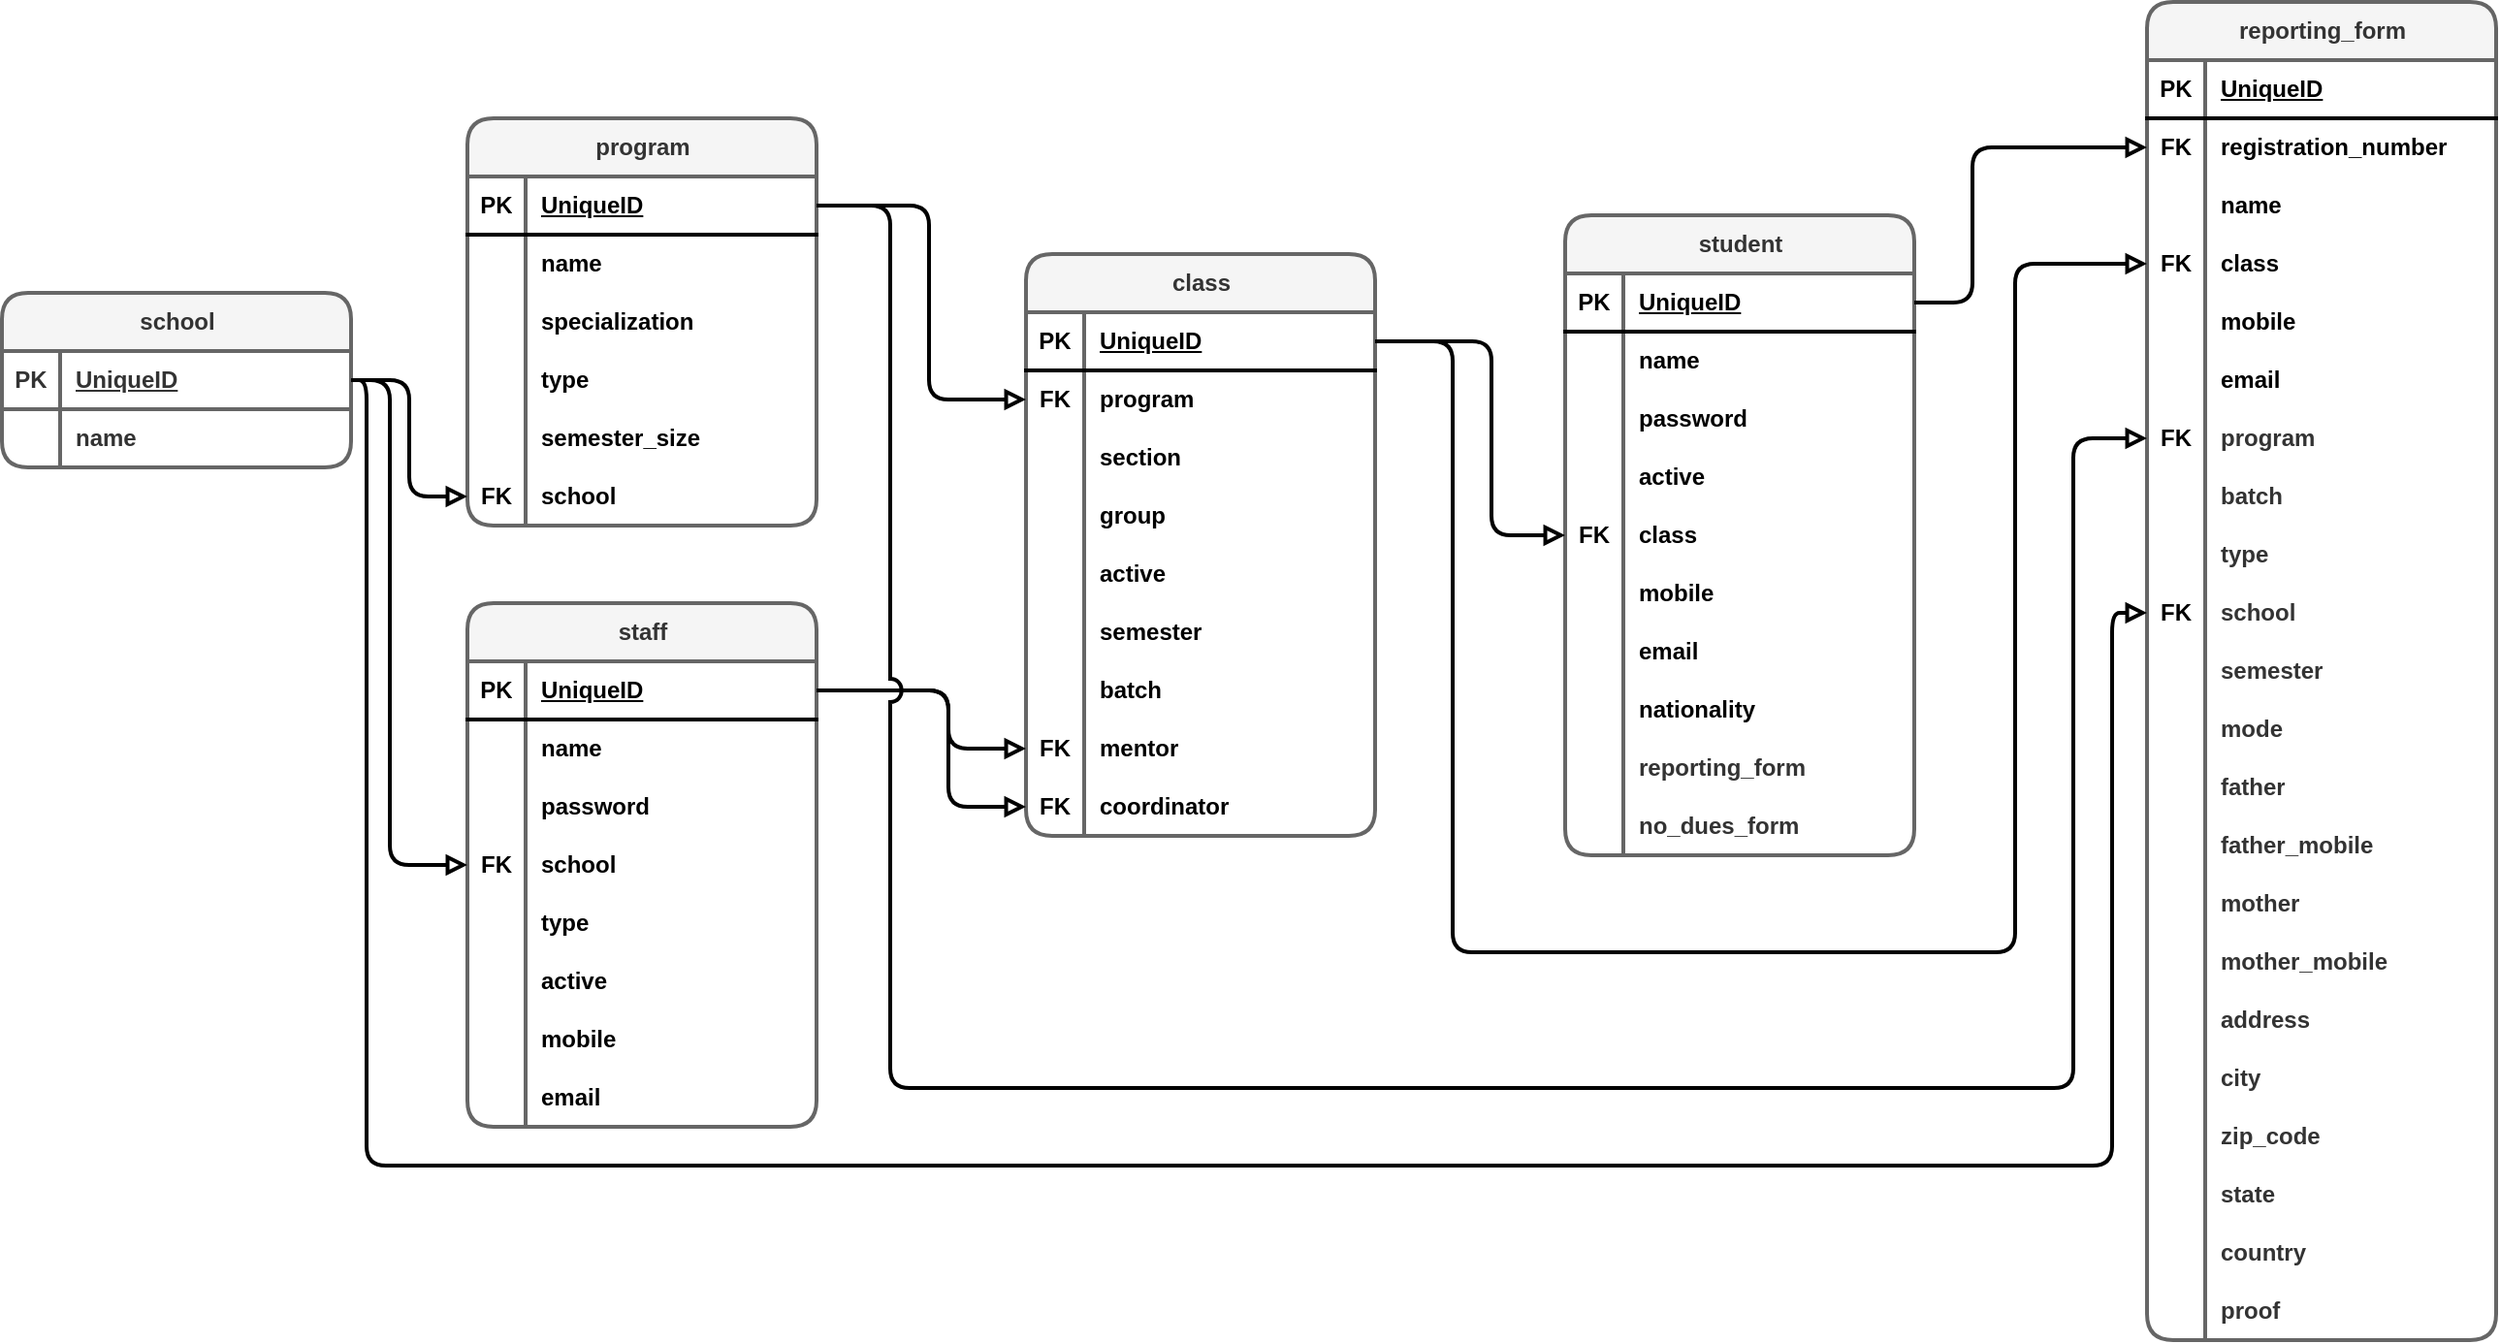 <mxfile version="24.2.1" type="github">
  <diagram name="Page-1" id="ZDNNRLV603nkIxV9F6Sn">
    <mxGraphModel dx="2284" dy="831" grid="1" gridSize="10" guides="1" tooltips="1" connect="1" arrows="1" fold="1" page="0" pageScale="1" pageWidth="850" pageHeight="1100" math="0" shadow="0">
      <root>
        <mxCell id="0" />
        <mxCell id="1" parent="0" />
        <mxCell id="JDPoeaviNPdA7aaqJgDD-18" value="program" style="shape=table;startSize=30;container=1;collapsible=1;childLayout=tableLayout;fixedRows=1;rowLines=0;fontStyle=1;align=center;resizeLast=1;html=1;rounded=1;strokeColor=#666666;strokeWidth=2;verticalAlign=middle;fontFamily=Helvetica;fontSize=12;fontColor=#333333;fillColor=#f5f5f5;" parent="1" vertex="1">
          <mxGeometry x="-38" y="110" width="180" height="210" as="geometry" />
        </mxCell>
        <mxCell id="JDPoeaviNPdA7aaqJgDD-19" value="" style="shape=tableRow;horizontal=0;startSize=0;swimlaneHead=0;swimlaneBody=0;fillColor=none;collapsible=0;dropTarget=0;points=[[0,0.5],[1,0.5]];portConstraint=eastwest;top=0;left=0;right=0;bottom=1;rounded=1;strokeColor=default;strokeWidth=2;align=center;verticalAlign=middle;fontFamily=Helvetica;fontSize=12;fontColor=default;fontStyle=1;" parent="JDPoeaviNPdA7aaqJgDD-18" vertex="1">
          <mxGeometry y="30" width="180" height="30" as="geometry" />
        </mxCell>
        <mxCell id="JDPoeaviNPdA7aaqJgDD-20" value="PK" style="shape=partialRectangle;connectable=0;fillColor=none;top=0;left=0;bottom=0;right=0;fontStyle=1;overflow=hidden;whiteSpace=wrap;html=1;rounded=1;strokeColor=default;strokeWidth=2;align=center;verticalAlign=middle;fontFamily=Helvetica;fontSize=12;fontColor=default;" parent="JDPoeaviNPdA7aaqJgDD-19" vertex="1">
          <mxGeometry width="30" height="30" as="geometry">
            <mxRectangle width="30" height="30" as="alternateBounds" />
          </mxGeometry>
        </mxCell>
        <mxCell id="JDPoeaviNPdA7aaqJgDD-21" value="UniqueID" style="shape=partialRectangle;connectable=0;fillColor=none;top=0;left=0;bottom=0;right=0;align=left;spacingLeft=6;fontStyle=5;overflow=hidden;whiteSpace=wrap;html=1;rounded=1;strokeColor=default;strokeWidth=2;verticalAlign=middle;fontFamily=Helvetica;fontSize=12;fontColor=default;" parent="JDPoeaviNPdA7aaqJgDD-19" vertex="1">
          <mxGeometry x="30" width="150" height="30" as="geometry">
            <mxRectangle width="150" height="30" as="alternateBounds" />
          </mxGeometry>
        </mxCell>
        <mxCell id="JDPoeaviNPdA7aaqJgDD-22" value="" style="shape=tableRow;horizontal=0;startSize=0;swimlaneHead=0;swimlaneBody=0;fillColor=none;collapsible=0;dropTarget=0;points=[[0,0.5],[1,0.5]];portConstraint=eastwest;top=0;left=0;right=0;bottom=0;rounded=1;strokeColor=default;strokeWidth=2;align=center;verticalAlign=middle;fontFamily=Helvetica;fontSize=12;fontColor=default;fontStyle=1;" parent="JDPoeaviNPdA7aaqJgDD-18" vertex="1">
          <mxGeometry y="60" width="180" height="30" as="geometry" />
        </mxCell>
        <mxCell id="JDPoeaviNPdA7aaqJgDD-23" value="" style="shape=partialRectangle;connectable=0;fillColor=none;top=0;left=0;bottom=0;right=0;editable=1;overflow=hidden;whiteSpace=wrap;html=1;rounded=1;strokeColor=default;strokeWidth=2;align=center;verticalAlign=middle;fontFamily=Helvetica;fontSize=12;fontColor=default;fontStyle=1;" parent="JDPoeaviNPdA7aaqJgDD-22" vertex="1">
          <mxGeometry width="30" height="30" as="geometry">
            <mxRectangle width="30" height="30" as="alternateBounds" />
          </mxGeometry>
        </mxCell>
        <mxCell id="JDPoeaviNPdA7aaqJgDD-24" value="name" style="shape=partialRectangle;connectable=0;fillColor=none;top=0;left=0;bottom=0;right=0;align=left;spacingLeft=6;overflow=hidden;whiteSpace=wrap;html=1;rounded=1;strokeColor=default;strokeWidth=2;verticalAlign=middle;fontFamily=Helvetica;fontSize=12;fontColor=default;fontStyle=1;" parent="JDPoeaviNPdA7aaqJgDD-22" vertex="1">
          <mxGeometry x="30" width="150" height="30" as="geometry">
            <mxRectangle width="150" height="30" as="alternateBounds" />
          </mxGeometry>
        </mxCell>
        <mxCell id="wRacUid4GrtlU40u_X5A-7" value="" style="shape=tableRow;horizontal=0;startSize=0;swimlaneHead=0;swimlaneBody=0;fillColor=none;collapsible=0;dropTarget=0;points=[[0,0.5],[1,0.5]];portConstraint=eastwest;top=0;left=0;right=0;bottom=0;rounded=1;strokeColor=default;strokeWidth=2;align=center;verticalAlign=middle;fontFamily=Helvetica;fontSize=12;fontColor=default;fontStyle=1;" parent="JDPoeaviNPdA7aaqJgDD-18" vertex="1">
          <mxGeometry y="90" width="180" height="30" as="geometry" />
        </mxCell>
        <mxCell id="wRacUid4GrtlU40u_X5A-8" value="" style="shape=partialRectangle;connectable=0;fillColor=none;top=0;left=0;bottom=0;right=0;editable=1;overflow=hidden;whiteSpace=wrap;html=1;rounded=1;strokeColor=default;strokeWidth=2;align=center;verticalAlign=middle;fontFamily=Helvetica;fontSize=12;fontColor=default;fontStyle=1;" parent="wRacUid4GrtlU40u_X5A-7" vertex="1">
          <mxGeometry width="30" height="30" as="geometry">
            <mxRectangle width="30" height="30" as="alternateBounds" />
          </mxGeometry>
        </mxCell>
        <mxCell id="wRacUid4GrtlU40u_X5A-9" value="specialization" style="shape=partialRectangle;connectable=0;fillColor=none;top=0;left=0;bottom=0;right=0;align=left;spacingLeft=6;overflow=hidden;whiteSpace=wrap;html=1;rounded=1;strokeColor=default;strokeWidth=2;verticalAlign=middle;fontFamily=Helvetica;fontSize=12;fontColor=default;fontStyle=1;" parent="wRacUid4GrtlU40u_X5A-7" vertex="1">
          <mxGeometry x="30" width="150" height="30" as="geometry">
            <mxRectangle width="150" height="30" as="alternateBounds" />
          </mxGeometry>
        </mxCell>
        <mxCell id="wRacUid4GrtlU40u_X5A-97" value="" style="shape=tableRow;horizontal=0;startSize=0;swimlaneHead=0;swimlaneBody=0;fillColor=none;collapsible=0;dropTarget=0;points=[[0,0.5],[1,0.5]];portConstraint=eastwest;top=0;left=0;right=0;bottom=0;rounded=1;strokeColor=default;strokeWidth=2;align=center;verticalAlign=middle;fontFamily=Helvetica;fontSize=12;fontColor=default;fontStyle=1;" parent="JDPoeaviNPdA7aaqJgDD-18" vertex="1">
          <mxGeometry y="120" width="180" height="30" as="geometry" />
        </mxCell>
        <mxCell id="wRacUid4GrtlU40u_X5A-98" value="" style="shape=partialRectangle;connectable=0;fillColor=none;top=0;left=0;bottom=0;right=0;editable=1;overflow=hidden;whiteSpace=wrap;html=1;rounded=1;strokeColor=default;strokeWidth=2;align=center;verticalAlign=middle;fontFamily=Helvetica;fontSize=12;fontColor=default;fontStyle=1;" parent="wRacUid4GrtlU40u_X5A-97" vertex="1">
          <mxGeometry width="30" height="30" as="geometry">
            <mxRectangle width="30" height="30" as="alternateBounds" />
          </mxGeometry>
        </mxCell>
        <mxCell id="wRacUid4GrtlU40u_X5A-99" value="type" style="shape=partialRectangle;connectable=0;fillColor=none;top=0;left=0;bottom=0;right=0;align=left;spacingLeft=6;overflow=hidden;whiteSpace=wrap;html=1;rounded=1;strokeColor=default;strokeWidth=2;verticalAlign=middle;fontFamily=Helvetica;fontSize=12;fontColor=default;fontStyle=1;" parent="wRacUid4GrtlU40u_X5A-97" vertex="1">
          <mxGeometry x="30" width="150" height="30" as="geometry">
            <mxRectangle width="150" height="30" as="alternateBounds" />
          </mxGeometry>
        </mxCell>
        <mxCell id="JDPoeaviNPdA7aaqJgDD-25" value="" style="shape=tableRow;horizontal=0;startSize=0;swimlaneHead=0;swimlaneBody=0;fillColor=none;collapsible=0;dropTarget=0;points=[[0,0.5],[1,0.5]];portConstraint=eastwest;top=0;left=0;right=0;bottom=0;rounded=1;strokeColor=default;strokeWidth=2;align=center;verticalAlign=middle;fontFamily=Helvetica;fontSize=12;fontColor=default;fontStyle=1;" parent="JDPoeaviNPdA7aaqJgDD-18" vertex="1">
          <mxGeometry y="150" width="180" height="30" as="geometry" />
        </mxCell>
        <mxCell id="JDPoeaviNPdA7aaqJgDD-26" value="" style="shape=partialRectangle;connectable=0;fillColor=none;top=0;left=0;bottom=0;right=0;editable=1;overflow=hidden;whiteSpace=wrap;html=1;rounded=1;strokeColor=default;strokeWidth=2;align=center;verticalAlign=middle;fontFamily=Helvetica;fontSize=12;fontColor=default;fontStyle=1;" parent="JDPoeaviNPdA7aaqJgDD-25" vertex="1">
          <mxGeometry width="30" height="30" as="geometry">
            <mxRectangle width="30" height="30" as="alternateBounds" />
          </mxGeometry>
        </mxCell>
        <mxCell id="JDPoeaviNPdA7aaqJgDD-27" value="semester_size" style="shape=partialRectangle;connectable=0;fillColor=none;top=0;left=0;bottom=0;right=0;align=left;spacingLeft=6;overflow=hidden;whiteSpace=wrap;html=1;rounded=1;strokeColor=default;strokeWidth=2;verticalAlign=middle;fontFamily=Helvetica;fontSize=12;fontColor=default;fontStyle=1;" parent="JDPoeaviNPdA7aaqJgDD-25" vertex="1">
          <mxGeometry x="30" width="150" height="30" as="geometry">
            <mxRectangle width="150" height="30" as="alternateBounds" />
          </mxGeometry>
        </mxCell>
        <mxCell id="wRacUid4GrtlU40u_X5A-69" value="" style="shape=tableRow;horizontal=0;startSize=0;swimlaneHead=0;swimlaneBody=0;fillColor=none;collapsible=0;dropTarget=0;points=[[0,0.5],[1,0.5]];portConstraint=eastwest;top=0;left=0;right=0;bottom=0;rounded=1;strokeColor=default;strokeWidth=2;align=center;verticalAlign=middle;fontFamily=Helvetica;fontSize=12;fontColor=default;fontStyle=1;" parent="JDPoeaviNPdA7aaqJgDD-18" vertex="1">
          <mxGeometry y="180" width="180" height="30" as="geometry" />
        </mxCell>
        <mxCell id="wRacUid4GrtlU40u_X5A-70" value="FK" style="shape=partialRectangle;connectable=0;fillColor=none;top=0;left=0;bottom=0;right=0;editable=1;overflow=hidden;whiteSpace=wrap;html=1;rounded=1;strokeColor=default;strokeWidth=2;align=center;verticalAlign=middle;fontFamily=Helvetica;fontSize=12;fontColor=default;fontStyle=1;" parent="wRacUid4GrtlU40u_X5A-69" vertex="1">
          <mxGeometry width="30" height="30" as="geometry">
            <mxRectangle width="30" height="30" as="alternateBounds" />
          </mxGeometry>
        </mxCell>
        <mxCell id="wRacUid4GrtlU40u_X5A-71" value="school" style="shape=partialRectangle;connectable=0;fillColor=none;top=0;left=0;bottom=0;right=0;align=left;spacingLeft=6;overflow=hidden;whiteSpace=wrap;html=1;rounded=1;strokeColor=default;strokeWidth=2;verticalAlign=middle;fontFamily=Helvetica;fontSize=12;fontColor=default;fontStyle=1;" parent="wRacUid4GrtlU40u_X5A-69" vertex="1">
          <mxGeometry x="30" width="150" height="30" as="geometry">
            <mxRectangle width="150" height="30" as="alternateBounds" />
          </mxGeometry>
        </mxCell>
        <mxCell id="JDPoeaviNPdA7aaqJgDD-31" value="staff" style="shape=table;startSize=30;container=1;collapsible=1;childLayout=tableLayout;fixedRows=1;rowLines=0;fontStyle=1;align=center;resizeLast=1;html=1;rounded=1;strokeColor=#666666;strokeWidth=2;verticalAlign=middle;fontFamily=Helvetica;fontSize=12;fontColor=#333333;fillColor=#f5f5f5;" parent="1" vertex="1">
          <mxGeometry x="-38" y="360" width="180" height="270" as="geometry" />
        </mxCell>
        <mxCell id="JDPoeaviNPdA7aaqJgDD-32" value="" style="shape=tableRow;horizontal=0;startSize=0;swimlaneHead=0;swimlaneBody=0;fillColor=none;collapsible=0;dropTarget=0;points=[[0,0.5],[1,0.5]];portConstraint=eastwest;top=0;left=0;right=0;bottom=1;rounded=1;strokeColor=default;strokeWidth=2;align=center;verticalAlign=middle;fontFamily=Helvetica;fontSize=12;fontColor=default;fontStyle=1;" parent="JDPoeaviNPdA7aaqJgDD-31" vertex="1">
          <mxGeometry y="30" width="180" height="30" as="geometry" />
        </mxCell>
        <mxCell id="JDPoeaviNPdA7aaqJgDD-33" value="PK" style="shape=partialRectangle;connectable=0;fillColor=none;top=0;left=0;bottom=0;right=0;fontStyle=1;overflow=hidden;whiteSpace=wrap;html=1;rounded=1;strokeColor=default;strokeWidth=2;align=center;verticalAlign=middle;fontFamily=Helvetica;fontSize=12;fontColor=default;" parent="JDPoeaviNPdA7aaqJgDD-32" vertex="1">
          <mxGeometry width="30" height="30" as="geometry">
            <mxRectangle width="30" height="30" as="alternateBounds" />
          </mxGeometry>
        </mxCell>
        <mxCell id="JDPoeaviNPdA7aaqJgDD-34" value="UniqueID" style="shape=partialRectangle;connectable=0;fillColor=none;top=0;left=0;bottom=0;right=0;align=left;spacingLeft=6;fontStyle=5;overflow=hidden;whiteSpace=wrap;html=1;rounded=1;strokeColor=default;strokeWidth=2;verticalAlign=middle;fontFamily=Helvetica;fontSize=12;fontColor=default;" parent="JDPoeaviNPdA7aaqJgDD-32" vertex="1">
          <mxGeometry x="30" width="150" height="30" as="geometry">
            <mxRectangle width="150" height="30" as="alternateBounds" />
          </mxGeometry>
        </mxCell>
        <mxCell id="JDPoeaviNPdA7aaqJgDD-35" value="" style="shape=tableRow;horizontal=0;startSize=0;swimlaneHead=0;swimlaneBody=0;fillColor=none;collapsible=0;dropTarget=0;points=[[0,0.5],[1,0.5]];portConstraint=eastwest;top=0;left=0;right=0;bottom=0;rounded=1;strokeColor=default;strokeWidth=2;align=center;verticalAlign=middle;fontFamily=Helvetica;fontSize=12;fontColor=default;fontStyle=1;" parent="JDPoeaviNPdA7aaqJgDD-31" vertex="1">
          <mxGeometry y="60" width="180" height="30" as="geometry" />
        </mxCell>
        <mxCell id="JDPoeaviNPdA7aaqJgDD-36" value="" style="shape=partialRectangle;connectable=0;fillColor=none;top=0;left=0;bottom=0;right=0;editable=1;overflow=hidden;whiteSpace=wrap;html=1;rounded=1;strokeColor=default;strokeWidth=2;align=center;verticalAlign=middle;fontFamily=Helvetica;fontSize=12;fontColor=default;fontStyle=1;" parent="JDPoeaviNPdA7aaqJgDD-35" vertex="1">
          <mxGeometry width="30" height="30" as="geometry">
            <mxRectangle width="30" height="30" as="alternateBounds" />
          </mxGeometry>
        </mxCell>
        <mxCell id="JDPoeaviNPdA7aaqJgDD-37" value="name" style="shape=partialRectangle;connectable=0;fillColor=none;top=0;left=0;bottom=0;right=0;align=left;spacingLeft=6;overflow=hidden;whiteSpace=wrap;html=1;rounded=1;strokeColor=default;strokeWidth=2;verticalAlign=middle;fontFamily=Helvetica;fontSize=12;fontColor=default;fontStyle=1;" parent="JDPoeaviNPdA7aaqJgDD-35" vertex="1">
          <mxGeometry x="30" width="150" height="30" as="geometry">
            <mxRectangle width="150" height="30" as="alternateBounds" />
          </mxGeometry>
        </mxCell>
        <mxCell id="JDPoeaviNPdA7aaqJgDD-38" value="" style="shape=tableRow;horizontal=0;startSize=0;swimlaneHead=0;swimlaneBody=0;fillColor=none;collapsible=0;dropTarget=0;points=[[0,0.5],[1,0.5]];portConstraint=eastwest;top=0;left=0;right=0;bottom=0;rounded=1;strokeColor=default;strokeWidth=2;align=center;verticalAlign=middle;fontFamily=Helvetica;fontSize=12;fontColor=default;fontStyle=1;" parent="JDPoeaviNPdA7aaqJgDD-31" vertex="1">
          <mxGeometry y="90" width="180" height="30" as="geometry" />
        </mxCell>
        <mxCell id="JDPoeaviNPdA7aaqJgDD-39" value="" style="shape=partialRectangle;connectable=0;fillColor=none;top=0;left=0;bottom=0;right=0;editable=1;overflow=hidden;whiteSpace=wrap;html=1;rounded=1;strokeColor=default;strokeWidth=2;align=center;verticalAlign=middle;fontFamily=Helvetica;fontSize=12;fontColor=default;fontStyle=1;" parent="JDPoeaviNPdA7aaqJgDD-38" vertex="1">
          <mxGeometry width="30" height="30" as="geometry">
            <mxRectangle width="30" height="30" as="alternateBounds" />
          </mxGeometry>
        </mxCell>
        <mxCell id="JDPoeaviNPdA7aaqJgDD-40" value="password" style="shape=partialRectangle;connectable=0;fillColor=none;top=0;left=0;bottom=0;right=0;align=left;spacingLeft=6;overflow=hidden;whiteSpace=wrap;html=1;rounded=1;strokeColor=default;strokeWidth=2;verticalAlign=middle;fontFamily=Helvetica;fontSize=12;fontColor=default;fontStyle=1;" parent="JDPoeaviNPdA7aaqJgDD-38" vertex="1">
          <mxGeometry x="30" width="150" height="30" as="geometry">
            <mxRectangle width="150" height="30" as="alternateBounds" />
          </mxGeometry>
        </mxCell>
        <mxCell id="wRacUid4GrtlU40u_X5A-66" value="" style="shape=tableRow;horizontal=0;startSize=0;swimlaneHead=0;swimlaneBody=0;fillColor=none;collapsible=0;dropTarget=0;points=[[0,0.5],[1,0.5]];portConstraint=eastwest;top=0;left=0;right=0;bottom=0;rounded=1;strokeColor=default;strokeWidth=2;align=center;verticalAlign=middle;fontFamily=Helvetica;fontSize=12;fontColor=default;fontStyle=1;" parent="JDPoeaviNPdA7aaqJgDD-31" vertex="1">
          <mxGeometry y="120" width="180" height="30" as="geometry" />
        </mxCell>
        <mxCell id="wRacUid4GrtlU40u_X5A-67" value="FK" style="shape=partialRectangle;connectable=0;fillColor=none;top=0;left=0;bottom=0;right=0;editable=1;overflow=hidden;whiteSpace=wrap;html=1;rounded=1;strokeColor=default;strokeWidth=2;align=center;verticalAlign=middle;fontFamily=Helvetica;fontSize=12;fontColor=default;fontStyle=1;" parent="wRacUid4GrtlU40u_X5A-66" vertex="1">
          <mxGeometry width="30" height="30" as="geometry">
            <mxRectangle width="30" height="30" as="alternateBounds" />
          </mxGeometry>
        </mxCell>
        <mxCell id="wRacUid4GrtlU40u_X5A-68" value="school" style="shape=partialRectangle;connectable=0;fillColor=none;top=0;left=0;bottom=0;right=0;align=left;spacingLeft=6;overflow=hidden;whiteSpace=wrap;html=1;rounded=1;strokeColor=default;strokeWidth=2;verticalAlign=middle;fontFamily=Helvetica;fontSize=12;fontColor=default;fontStyle=1;" parent="wRacUid4GrtlU40u_X5A-66" vertex="1">
          <mxGeometry x="30" width="150" height="30" as="geometry">
            <mxRectangle width="150" height="30" as="alternateBounds" />
          </mxGeometry>
        </mxCell>
        <mxCell id="CuE1meKzxwOfA0reKoxn-1" value="" style="shape=tableRow;horizontal=0;startSize=0;swimlaneHead=0;swimlaneBody=0;fillColor=none;collapsible=0;dropTarget=0;points=[[0,0.5],[1,0.5]];portConstraint=eastwest;top=0;left=0;right=0;bottom=0;rounded=1;strokeColor=default;strokeWidth=2;align=center;verticalAlign=middle;fontFamily=Helvetica;fontSize=12;fontColor=default;fontStyle=1;" parent="JDPoeaviNPdA7aaqJgDD-31" vertex="1">
          <mxGeometry y="150" width="180" height="30" as="geometry" />
        </mxCell>
        <mxCell id="CuE1meKzxwOfA0reKoxn-2" value="" style="shape=partialRectangle;connectable=0;fillColor=none;top=0;left=0;bottom=0;right=0;editable=1;overflow=hidden;whiteSpace=wrap;html=1;rounded=1;strokeColor=default;strokeWidth=2;align=center;verticalAlign=middle;fontFamily=Helvetica;fontSize=12;fontColor=default;fontStyle=1;" parent="CuE1meKzxwOfA0reKoxn-1" vertex="1">
          <mxGeometry width="30" height="30" as="geometry">
            <mxRectangle width="30" height="30" as="alternateBounds" />
          </mxGeometry>
        </mxCell>
        <mxCell id="CuE1meKzxwOfA0reKoxn-3" value="type" style="shape=partialRectangle;connectable=0;fillColor=none;top=0;left=0;bottom=0;right=0;align=left;spacingLeft=6;overflow=hidden;whiteSpace=wrap;html=1;rounded=1;strokeColor=default;strokeWidth=2;verticalAlign=middle;fontFamily=Helvetica;fontSize=12;fontColor=default;fontStyle=1;" parent="CuE1meKzxwOfA0reKoxn-1" vertex="1">
          <mxGeometry x="30" width="150" height="30" as="geometry">
            <mxRectangle width="150" height="30" as="alternateBounds" />
          </mxGeometry>
        </mxCell>
        <mxCell id="wRacUid4GrtlU40u_X5A-10" value="" style="shape=tableRow;horizontal=0;startSize=0;swimlaneHead=0;swimlaneBody=0;fillColor=none;collapsible=0;dropTarget=0;points=[[0,0.5],[1,0.5]];portConstraint=eastwest;top=0;left=0;right=0;bottom=0;rounded=1;strokeColor=default;strokeWidth=2;align=center;verticalAlign=middle;fontFamily=Helvetica;fontSize=12;fontColor=default;fontStyle=1;" parent="JDPoeaviNPdA7aaqJgDD-31" vertex="1">
          <mxGeometry y="180" width="180" height="30" as="geometry" />
        </mxCell>
        <mxCell id="wRacUid4GrtlU40u_X5A-11" value="" style="shape=partialRectangle;connectable=0;fillColor=none;top=0;left=0;bottom=0;right=0;editable=1;overflow=hidden;whiteSpace=wrap;html=1;rounded=1;strokeColor=default;strokeWidth=2;align=center;verticalAlign=middle;fontFamily=Helvetica;fontSize=12;fontColor=default;fontStyle=1;" parent="wRacUid4GrtlU40u_X5A-10" vertex="1">
          <mxGeometry width="30" height="30" as="geometry">
            <mxRectangle width="30" height="30" as="alternateBounds" />
          </mxGeometry>
        </mxCell>
        <mxCell id="wRacUid4GrtlU40u_X5A-12" value="active" style="shape=partialRectangle;connectable=0;fillColor=none;top=0;left=0;bottom=0;right=0;align=left;spacingLeft=6;overflow=hidden;whiteSpace=wrap;html=1;rounded=1;strokeColor=default;strokeWidth=2;verticalAlign=middle;fontFamily=Helvetica;fontSize=12;fontColor=default;fontStyle=1;" parent="wRacUid4GrtlU40u_X5A-10" vertex="1">
          <mxGeometry x="30" width="150" height="30" as="geometry">
            <mxRectangle width="150" height="30" as="alternateBounds" />
          </mxGeometry>
        </mxCell>
        <mxCell id="wRacUid4GrtlU40u_X5A-81" value="" style="shape=tableRow;horizontal=0;startSize=0;swimlaneHead=0;swimlaneBody=0;fillColor=none;collapsible=0;dropTarget=0;points=[[0,0.5],[1,0.5]];portConstraint=eastwest;top=0;left=0;right=0;bottom=0;rounded=1;strokeColor=default;strokeWidth=2;align=center;verticalAlign=middle;fontFamily=Helvetica;fontSize=12;fontColor=default;fontStyle=1;" parent="JDPoeaviNPdA7aaqJgDD-31" vertex="1">
          <mxGeometry y="210" width="180" height="30" as="geometry" />
        </mxCell>
        <mxCell id="wRacUid4GrtlU40u_X5A-82" value="" style="shape=partialRectangle;connectable=0;fillColor=none;top=0;left=0;bottom=0;right=0;editable=1;overflow=hidden;whiteSpace=wrap;html=1;rounded=1;strokeColor=default;strokeWidth=2;align=center;verticalAlign=middle;fontFamily=Helvetica;fontSize=12;fontColor=default;fontStyle=1;" parent="wRacUid4GrtlU40u_X5A-81" vertex="1">
          <mxGeometry width="30" height="30" as="geometry">
            <mxRectangle width="30" height="30" as="alternateBounds" />
          </mxGeometry>
        </mxCell>
        <mxCell id="wRacUid4GrtlU40u_X5A-83" value="mobile" style="shape=partialRectangle;connectable=0;fillColor=none;top=0;left=0;bottom=0;right=0;align=left;spacingLeft=6;overflow=hidden;whiteSpace=wrap;html=1;rounded=1;strokeColor=default;strokeWidth=2;verticalAlign=middle;fontFamily=Helvetica;fontSize=12;fontColor=default;fontStyle=1;" parent="wRacUid4GrtlU40u_X5A-81" vertex="1">
          <mxGeometry x="30" width="150" height="30" as="geometry">
            <mxRectangle width="150" height="30" as="alternateBounds" />
          </mxGeometry>
        </mxCell>
        <mxCell id="wRacUid4GrtlU40u_X5A-87" value="" style="shape=tableRow;horizontal=0;startSize=0;swimlaneHead=0;swimlaneBody=0;fillColor=none;collapsible=0;dropTarget=0;points=[[0,0.5],[1,0.5]];portConstraint=eastwest;top=0;left=0;right=0;bottom=0;rounded=1;strokeColor=default;strokeWidth=2;align=center;verticalAlign=middle;fontFamily=Helvetica;fontSize=12;fontColor=default;fontStyle=1;" parent="JDPoeaviNPdA7aaqJgDD-31" vertex="1">
          <mxGeometry y="240" width="180" height="30" as="geometry" />
        </mxCell>
        <mxCell id="wRacUid4GrtlU40u_X5A-88" value="" style="shape=partialRectangle;connectable=0;fillColor=none;top=0;left=0;bottom=0;right=0;editable=1;overflow=hidden;whiteSpace=wrap;html=1;rounded=1;strokeColor=default;strokeWidth=2;align=center;verticalAlign=middle;fontFamily=Helvetica;fontSize=12;fontColor=default;fontStyle=1;" parent="wRacUid4GrtlU40u_X5A-87" vertex="1">
          <mxGeometry width="30" height="30" as="geometry">
            <mxRectangle width="30" height="30" as="alternateBounds" />
          </mxGeometry>
        </mxCell>
        <mxCell id="wRacUid4GrtlU40u_X5A-89" value="email" style="shape=partialRectangle;connectable=0;fillColor=none;top=0;left=0;bottom=0;right=0;align=left;spacingLeft=6;overflow=hidden;whiteSpace=wrap;html=1;rounded=1;strokeColor=default;strokeWidth=2;verticalAlign=middle;fontFamily=Helvetica;fontSize=12;fontColor=default;fontStyle=1;" parent="wRacUid4GrtlU40u_X5A-87" vertex="1">
          <mxGeometry x="30" width="150" height="30" as="geometry">
            <mxRectangle width="150" height="30" as="alternateBounds" />
          </mxGeometry>
        </mxCell>
        <mxCell id="JDPoeaviNPdA7aaqJgDD-41" value="class" style="shape=table;startSize=30;container=1;collapsible=1;childLayout=tableLayout;fixedRows=1;rowLines=0;fontStyle=1;align=center;resizeLast=1;html=1;rounded=1;strokeColor=#666666;strokeWidth=2;verticalAlign=middle;fontFamily=Helvetica;fontSize=12;fontColor=#333333;fillColor=#f5f5f5;shadow=0;" parent="1" vertex="1">
          <mxGeometry x="250" y="180" width="180" height="300" as="geometry" />
        </mxCell>
        <mxCell id="JDPoeaviNPdA7aaqJgDD-42" value="" style="shape=tableRow;horizontal=0;startSize=0;swimlaneHead=0;swimlaneBody=0;fillColor=none;collapsible=0;dropTarget=0;points=[[0,0.5],[1,0.5]];portConstraint=eastwest;top=0;left=0;right=0;bottom=1;rounded=1;strokeColor=default;strokeWidth=2;align=center;verticalAlign=middle;fontFamily=Helvetica;fontSize=12;fontColor=default;fontStyle=1;" parent="JDPoeaviNPdA7aaqJgDD-41" vertex="1">
          <mxGeometry y="30" width="180" height="30" as="geometry" />
        </mxCell>
        <mxCell id="JDPoeaviNPdA7aaqJgDD-43" value="PK" style="shape=partialRectangle;connectable=0;fillColor=none;top=0;left=0;bottom=0;right=0;fontStyle=1;overflow=hidden;whiteSpace=wrap;html=1;rounded=1;strokeColor=default;strokeWidth=2;align=center;verticalAlign=middle;fontFamily=Helvetica;fontSize=12;fontColor=default;" parent="JDPoeaviNPdA7aaqJgDD-42" vertex="1">
          <mxGeometry width="30" height="30" as="geometry">
            <mxRectangle width="30" height="30" as="alternateBounds" />
          </mxGeometry>
        </mxCell>
        <mxCell id="JDPoeaviNPdA7aaqJgDD-44" value="UniqueID" style="shape=partialRectangle;connectable=0;fillColor=none;top=0;left=0;bottom=0;right=0;align=left;spacingLeft=6;fontStyle=5;overflow=hidden;whiteSpace=wrap;html=1;rounded=1;strokeColor=default;strokeWidth=2;verticalAlign=middle;fontFamily=Helvetica;fontSize=12;fontColor=default;" parent="JDPoeaviNPdA7aaqJgDD-42" vertex="1">
          <mxGeometry x="30" width="150" height="30" as="geometry">
            <mxRectangle width="150" height="30" as="alternateBounds" />
          </mxGeometry>
        </mxCell>
        <mxCell id="JDPoeaviNPdA7aaqJgDD-45" value="" style="shape=tableRow;horizontal=0;startSize=0;swimlaneHead=0;swimlaneBody=0;fillColor=none;collapsible=0;dropTarget=0;points=[[0,0.5],[1,0.5]];portConstraint=eastwest;top=0;left=0;right=0;bottom=0;rounded=1;strokeColor=default;strokeWidth=2;align=center;verticalAlign=middle;fontFamily=Helvetica;fontSize=12;fontColor=default;fontStyle=1;" parent="JDPoeaviNPdA7aaqJgDD-41" vertex="1">
          <mxGeometry y="60" width="180" height="30" as="geometry" />
        </mxCell>
        <mxCell id="JDPoeaviNPdA7aaqJgDD-46" value="FK" style="shape=partialRectangle;connectable=0;fillColor=none;top=0;left=0;bottom=0;right=0;editable=1;overflow=hidden;whiteSpace=wrap;html=1;rounded=1;strokeColor=default;strokeWidth=2;align=center;verticalAlign=middle;fontFamily=Helvetica;fontSize=12;fontColor=default;fontStyle=1;" parent="JDPoeaviNPdA7aaqJgDD-45" vertex="1">
          <mxGeometry width="30" height="30" as="geometry">
            <mxRectangle width="30" height="30" as="alternateBounds" />
          </mxGeometry>
        </mxCell>
        <mxCell id="JDPoeaviNPdA7aaqJgDD-47" value="program" style="shape=partialRectangle;connectable=0;fillColor=none;top=0;left=0;bottom=0;right=0;align=left;spacingLeft=6;overflow=hidden;whiteSpace=wrap;html=1;rounded=1;strokeColor=default;strokeWidth=2;verticalAlign=middle;fontFamily=Helvetica;fontSize=12;fontColor=default;fontStyle=1;" parent="JDPoeaviNPdA7aaqJgDD-45" vertex="1">
          <mxGeometry x="30" width="150" height="30" as="geometry">
            <mxRectangle width="150" height="30" as="alternateBounds" />
          </mxGeometry>
        </mxCell>
        <mxCell id="wRacUid4GrtlU40u_X5A-4" value="" style="shape=tableRow;horizontal=0;startSize=0;swimlaneHead=0;swimlaneBody=0;fillColor=none;collapsible=0;dropTarget=0;points=[[0,0.5],[1,0.5]];portConstraint=eastwest;top=0;left=0;right=0;bottom=0;rounded=1;strokeColor=default;strokeWidth=2;align=center;verticalAlign=middle;fontFamily=Helvetica;fontSize=12;fontColor=default;fontStyle=1;" parent="JDPoeaviNPdA7aaqJgDD-41" vertex="1">
          <mxGeometry y="90" width="180" height="30" as="geometry" />
        </mxCell>
        <mxCell id="wRacUid4GrtlU40u_X5A-5" value="" style="shape=partialRectangle;connectable=0;fillColor=none;top=0;left=0;bottom=0;right=0;editable=1;overflow=hidden;whiteSpace=wrap;html=1;rounded=1;strokeColor=default;strokeWidth=2;align=center;verticalAlign=middle;fontFamily=Helvetica;fontSize=12;fontColor=default;fontStyle=1;" parent="wRacUid4GrtlU40u_X5A-4" vertex="1">
          <mxGeometry width="30" height="30" as="geometry">
            <mxRectangle width="30" height="30" as="alternateBounds" />
          </mxGeometry>
        </mxCell>
        <mxCell id="wRacUid4GrtlU40u_X5A-6" value="section" style="shape=partialRectangle;connectable=0;fillColor=none;top=0;left=0;bottom=0;right=0;align=left;spacingLeft=6;overflow=hidden;whiteSpace=wrap;html=1;rounded=1;strokeColor=default;strokeWidth=2;verticalAlign=middle;fontFamily=Helvetica;fontSize=12;fontColor=default;fontStyle=1;" parent="wRacUid4GrtlU40u_X5A-4" vertex="1">
          <mxGeometry x="30" width="150" height="30" as="geometry">
            <mxRectangle width="150" height="30" as="alternateBounds" />
          </mxGeometry>
        </mxCell>
        <mxCell id="JDPoeaviNPdA7aaqJgDD-48" value="" style="shape=tableRow;horizontal=0;startSize=0;swimlaneHead=0;swimlaneBody=0;fillColor=none;collapsible=0;dropTarget=0;points=[[0,0.5],[1,0.5]];portConstraint=eastwest;top=0;left=0;right=0;bottom=0;rounded=1;strokeColor=default;strokeWidth=2;align=center;verticalAlign=middle;fontFamily=Helvetica;fontSize=12;fontColor=default;fontStyle=1;" parent="JDPoeaviNPdA7aaqJgDD-41" vertex="1">
          <mxGeometry y="120" width="180" height="30" as="geometry" />
        </mxCell>
        <mxCell id="JDPoeaviNPdA7aaqJgDD-49" value="" style="shape=partialRectangle;connectable=0;fillColor=none;top=0;left=0;bottom=0;right=0;editable=1;overflow=hidden;whiteSpace=wrap;html=1;rounded=1;strokeColor=default;strokeWidth=2;align=center;verticalAlign=middle;fontFamily=Helvetica;fontSize=12;fontColor=default;fontStyle=1;" parent="JDPoeaviNPdA7aaqJgDD-48" vertex="1">
          <mxGeometry width="30" height="30" as="geometry">
            <mxRectangle width="30" height="30" as="alternateBounds" />
          </mxGeometry>
        </mxCell>
        <mxCell id="JDPoeaviNPdA7aaqJgDD-50" value="group" style="shape=partialRectangle;connectable=0;fillColor=none;top=0;left=0;bottom=0;right=0;align=left;spacingLeft=6;overflow=hidden;whiteSpace=wrap;html=1;rounded=1;strokeColor=default;strokeWidth=2;verticalAlign=middle;fontFamily=Helvetica;fontSize=12;fontColor=default;fontStyle=1;" parent="JDPoeaviNPdA7aaqJgDD-48" vertex="1">
          <mxGeometry x="30" width="150" height="30" as="geometry">
            <mxRectangle width="150" height="30" as="alternateBounds" />
          </mxGeometry>
        </mxCell>
        <mxCell id="wRacUid4GrtlU40u_X5A-72" value="" style="shape=tableRow;horizontal=0;startSize=0;swimlaneHead=0;swimlaneBody=0;fillColor=none;collapsible=0;dropTarget=0;points=[[0,0.5],[1,0.5]];portConstraint=eastwest;top=0;left=0;right=0;bottom=0;rounded=1;strokeColor=default;strokeWidth=2;align=center;verticalAlign=middle;fontFamily=Helvetica;fontSize=12;fontColor=default;fontStyle=1;" parent="JDPoeaviNPdA7aaqJgDD-41" vertex="1">
          <mxGeometry y="150" width="180" height="30" as="geometry" />
        </mxCell>
        <mxCell id="wRacUid4GrtlU40u_X5A-73" value="" style="shape=partialRectangle;connectable=0;fillColor=none;top=0;left=0;bottom=0;right=0;editable=1;overflow=hidden;whiteSpace=wrap;html=1;rounded=1;strokeColor=default;strokeWidth=2;align=center;verticalAlign=middle;fontFamily=Helvetica;fontSize=12;fontColor=default;fontStyle=1;" parent="wRacUid4GrtlU40u_X5A-72" vertex="1">
          <mxGeometry width="30" height="30" as="geometry">
            <mxRectangle width="30" height="30" as="alternateBounds" />
          </mxGeometry>
        </mxCell>
        <mxCell id="wRacUid4GrtlU40u_X5A-74" value="active" style="shape=partialRectangle;connectable=0;fillColor=none;top=0;left=0;bottom=0;right=0;align=left;spacingLeft=6;overflow=hidden;whiteSpace=wrap;html=1;rounded=1;strokeColor=default;strokeWidth=2;verticalAlign=middle;fontFamily=Helvetica;fontSize=12;fontColor=default;fontStyle=1;" parent="wRacUid4GrtlU40u_X5A-72" vertex="1">
          <mxGeometry x="30" width="150" height="30" as="geometry">
            <mxRectangle width="150" height="30" as="alternateBounds" />
          </mxGeometry>
        </mxCell>
        <mxCell id="wRacUid4GrtlU40u_X5A-63" value="" style="shape=tableRow;horizontal=0;startSize=0;swimlaneHead=0;swimlaneBody=0;fillColor=none;collapsible=0;dropTarget=0;points=[[0,0.5],[1,0.5]];portConstraint=eastwest;top=0;left=0;right=0;bottom=0;rounded=1;strokeColor=default;strokeWidth=2;align=center;verticalAlign=middle;fontFamily=Helvetica;fontSize=12;fontColor=default;fontStyle=1;" parent="JDPoeaviNPdA7aaqJgDD-41" vertex="1">
          <mxGeometry y="180" width="180" height="30" as="geometry" />
        </mxCell>
        <mxCell id="wRacUid4GrtlU40u_X5A-64" value="" style="shape=partialRectangle;connectable=0;fillColor=none;top=0;left=0;bottom=0;right=0;editable=1;overflow=hidden;whiteSpace=wrap;html=1;rounded=1;strokeColor=default;strokeWidth=2;align=center;verticalAlign=middle;fontFamily=Helvetica;fontSize=12;fontColor=default;fontStyle=1;" parent="wRacUid4GrtlU40u_X5A-63" vertex="1">
          <mxGeometry width="30" height="30" as="geometry">
            <mxRectangle width="30" height="30" as="alternateBounds" />
          </mxGeometry>
        </mxCell>
        <mxCell id="wRacUid4GrtlU40u_X5A-65" value="semester" style="shape=partialRectangle;connectable=0;fillColor=none;top=0;left=0;bottom=0;right=0;align=left;spacingLeft=6;overflow=hidden;whiteSpace=wrap;html=1;rounded=1;strokeColor=default;strokeWidth=2;verticalAlign=middle;fontFamily=Helvetica;fontSize=12;fontColor=default;fontStyle=1;" parent="wRacUid4GrtlU40u_X5A-63" vertex="1">
          <mxGeometry x="30" width="150" height="30" as="geometry">
            <mxRectangle width="150" height="30" as="alternateBounds" />
          </mxGeometry>
        </mxCell>
        <mxCell id="wRacUid4GrtlU40u_X5A-94" value="" style="shape=tableRow;horizontal=0;startSize=0;swimlaneHead=0;swimlaneBody=0;fillColor=none;collapsible=0;dropTarget=0;points=[[0,0.5],[1,0.5]];portConstraint=eastwest;top=0;left=0;right=0;bottom=0;rounded=1;strokeColor=default;strokeWidth=2;align=center;verticalAlign=middle;fontFamily=Helvetica;fontSize=12;fontColor=default;fontStyle=1;" parent="JDPoeaviNPdA7aaqJgDD-41" vertex="1">
          <mxGeometry y="210" width="180" height="30" as="geometry" />
        </mxCell>
        <mxCell id="wRacUid4GrtlU40u_X5A-95" value="" style="shape=partialRectangle;connectable=0;fillColor=none;top=0;left=0;bottom=0;right=0;editable=1;overflow=hidden;whiteSpace=wrap;html=1;rounded=1;strokeColor=default;strokeWidth=2;align=center;verticalAlign=middle;fontFamily=Helvetica;fontSize=12;fontColor=default;fontStyle=1;" parent="wRacUid4GrtlU40u_X5A-94" vertex="1">
          <mxGeometry width="30" height="30" as="geometry">
            <mxRectangle width="30" height="30" as="alternateBounds" />
          </mxGeometry>
        </mxCell>
        <mxCell id="wRacUid4GrtlU40u_X5A-96" value="batch" style="shape=partialRectangle;connectable=0;fillColor=none;top=0;left=0;bottom=0;right=0;align=left;spacingLeft=6;overflow=hidden;whiteSpace=wrap;html=1;rounded=1;strokeColor=default;strokeWidth=2;verticalAlign=middle;fontFamily=Helvetica;fontSize=12;fontColor=default;fontStyle=1;" parent="wRacUid4GrtlU40u_X5A-94" vertex="1">
          <mxGeometry x="30" width="150" height="30" as="geometry">
            <mxRectangle width="150" height="30" as="alternateBounds" />
          </mxGeometry>
        </mxCell>
        <mxCell id="JDPoeaviNPdA7aaqJgDD-51" value="" style="shape=tableRow;horizontal=0;startSize=0;swimlaneHead=0;swimlaneBody=0;fillColor=none;collapsible=0;dropTarget=0;points=[[0,0.5],[1,0.5]];portConstraint=eastwest;top=0;left=0;right=0;bottom=0;rounded=1;strokeColor=default;strokeWidth=2;align=center;verticalAlign=middle;fontFamily=Helvetica;fontSize=12;fontColor=default;fontStyle=1;" parent="JDPoeaviNPdA7aaqJgDD-41" vertex="1">
          <mxGeometry y="240" width="180" height="30" as="geometry" />
        </mxCell>
        <mxCell id="JDPoeaviNPdA7aaqJgDD-52" value="FK" style="shape=partialRectangle;connectable=0;fillColor=none;top=0;left=0;bottom=0;right=0;editable=1;overflow=hidden;whiteSpace=wrap;html=1;rounded=1;strokeColor=default;strokeWidth=2;align=center;verticalAlign=middle;fontFamily=Helvetica;fontSize=12;fontColor=default;fontStyle=1;" parent="JDPoeaviNPdA7aaqJgDD-51" vertex="1">
          <mxGeometry width="30" height="30" as="geometry">
            <mxRectangle width="30" height="30" as="alternateBounds" />
          </mxGeometry>
        </mxCell>
        <mxCell id="JDPoeaviNPdA7aaqJgDD-53" value="mentor" style="shape=partialRectangle;connectable=0;fillColor=none;top=0;left=0;bottom=0;right=0;align=left;spacingLeft=6;overflow=hidden;whiteSpace=wrap;html=1;rounded=1;strokeColor=default;strokeWidth=2;verticalAlign=middle;fontFamily=Helvetica;fontSize=12;fontColor=default;fontStyle=1;" parent="JDPoeaviNPdA7aaqJgDD-51" vertex="1">
          <mxGeometry x="30" width="150" height="30" as="geometry">
            <mxRectangle width="150" height="30" as="alternateBounds" />
          </mxGeometry>
        </mxCell>
        <mxCell id="JDPoeaviNPdA7aaqJgDD-54" value="" style="shape=tableRow;horizontal=0;startSize=0;swimlaneHead=0;swimlaneBody=0;fillColor=none;collapsible=0;dropTarget=0;points=[[0,0.5],[1,0.5]];portConstraint=eastwest;top=0;left=0;right=0;bottom=0;rounded=1;strokeColor=default;strokeWidth=2;align=center;verticalAlign=middle;fontFamily=Helvetica;fontSize=12;fontColor=default;fontStyle=1;" parent="JDPoeaviNPdA7aaqJgDD-41" vertex="1">
          <mxGeometry y="270" width="180" height="30" as="geometry" />
        </mxCell>
        <mxCell id="JDPoeaviNPdA7aaqJgDD-55" value="FK" style="shape=partialRectangle;connectable=0;fillColor=none;top=0;left=0;bottom=0;right=0;editable=1;overflow=hidden;whiteSpace=wrap;html=1;rounded=1;strokeColor=default;strokeWidth=2;align=center;verticalAlign=middle;fontFamily=Helvetica;fontSize=12;fontColor=default;fontStyle=1;" parent="JDPoeaviNPdA7aaqJgDD-54" vertex="1">
          <mxGeometry width="30" height="30" as="geometry">
            <mxRectangle width="30" height="30" as="alternateBounds" />
          </mxGeometry>
        </mxCell>
        <mxCell id="JDPoeaviNPdA7aaqJgDD-56" value="coordinator" style="shape=partialRectangle;connectable=0;fillColor=none;top=0;left=0;bottom=0;right=0;align=left;spacingLeft=6;overflow=hidden;whiteSpace=wrap;html=1;rounded=1;strokeColor=default;strokeWidth=2;verticalAlign=middle;fontFamily=Helvetica;fontSize=12;fontColor=default;fontStyle=1;" parent="JDPoeaviNPdA7aaqJgDD-54" vertex="1">
          <mxGeometry x="30" width="150" height="30" as="geometry">
            <mxRectangle width="150" height="30" as="alternateBounds" />
          </mxGeometry>
        </mxCell>
        <mxCell id="JDPoeaviNPdA7aaqJgDD-61" style="edgeStyle=orthogonalEdgeStyle;curved=0;rounded=1;jumpStyle=arc;jumpSize=10;orthogonalLoop=1;jettySize=auto;html=1;strokeColor=default;strokeWidth=2;align=center;verticalAlign=middle;fontFamily=Helvetica;fontSize=12;fontColor=default;fontStyle=1;labelBackgroundColor=default;endArrow=block;endFill=0;" parent="1" source="JDPoeaviNPdA7aaqJgDD-32" target="JDPoeaviNPdA7aaqJgDD-51" edge="1">
          <mxGeometry relative="1" as="geometry">
            <Array as="points">
              <mxPoint x="210" y="405" />
              <mxPoint x="210" y="435" />
            </Array>
          </mxGeometry>
        </mxCell>
        <mxCell id="JDPoeaviNPdA7aaqJgDD-64" style="edgeStyle=orthogonalEdgeStyle;curved=0;rounded=1;jumpStyle=arc;jumpSize=10;orthogonalLoop=1;jettySize=auto;html=1;strokeColor=default;strokeWidth=2;align=center;verticalAlign=middle;fontFamily=Helvetica;fontSize=12;fontColor=default;fontStyle=1;labelBackgroundColor=default;endArrow=block;endFill=0;" parent="1" source="JDPoeaviNPdA7aaqJgDD-32" target="JDPoeaviNPdA7aaqJgDD-54" edge="1">
          <mxGeometry relative="1" as="geometry">
            <Array as="points">
              <mxPoint x="210" y="405" />
              <mxPoint x="210" y="465" />
            </Array>
          </mxGeometry>
        </mxCell>
        <mxCell id="JDPoeaviNPdA7aaqJgDD-65" style="edgeStyle=orthogonalEdgeStyle;curved=0;rounded=1;jumpStyle=arc;jumpSize=10;orthogonalLoop=1;jettySize=auto;html=1;strokeColor=default;strokeWidth=2;align=center;verticalAlign=middle;fontFamily=Helvetica;fontSize=12;fontColor=default;fontStyle=1;labelBackgroundColor=default;endArrow=block;endFill=0;" parent="1" source="JDPoeaviNPdA7aaqJgDD-19" target="JDPoeaviNPdA7aaqJgDD-45" edge="1">
          <mxGeometry relative="1" as="geometry">
            <Array as="points">
              <mxPoint x="200" y="155" />
              <mxPoint x="200" y="255" />
            </Array>
          </mxGeometry>
        </mxCell>
        <mxCell id="JDPoeaviNPdA7aaqJgDD-66" value="student" style="shape=table;startSize=30;container=1;collapsible=1;childLayout=tableLayout;fixedRows=1;rowLines=0;fontStyle=1;align=center;resizeLast=1;html=1;rounded=1;strokeColor=#666666;strokeWidth=2;verticalAlign=middle;fontFamily=Helvetica;fontSize=12;fontColor=#333333;fillColor=#f5f5f5;" parent="1" vertex="1">
          <mxGeometry x="528" y="160" width="180" height="330" as="geometry" />
        </mxCell>
        <mxCell id="JDPoeaviNPdA7aaqJgDD-67" value="" style="shape=tableRow;horizontal=0;startSize=0;swimlaneHead=0;swimlaneBody=0;fillColor=none;collapsible=0;dropTarget=0;points=[[0,0.5],[1,0.5]];portConstraint=eastwest;top=0;left=0;right=0;bottom=1;rounded=1;strokeColor=default;strokeWidth=2;align=center;verticalAlign=middle;fontFamily=Helvetica;fontSize=12;fontColor=default;fontStyle=1;" parent="JDPoeaviNPdA7aaqJgDD-66" vertex="1">
          <mxGeometry y="30" width="180" height="30" as="geometry" />
        </mxCell>
        <mxCell id="JDPoeaviNPdA7aaqJgDD-68" value="PK" style="shape=partialRectangle;connectable=0;fillColor=none;top=0;left=0;bottom=0;right=0;fontStyle=1;overflow=hidden;whiteSpace=wrap;html=1;rounded=1;strokeColor=default;strokeWidth=2;align=center;verticalAlign=middle;fontFamily=Helvetica;fontSize=12;fontColor=default;" parent="JDPoeaviNPdA7aaqJgDD-67" vertex="1">
          <mxGeometry width="30" height="30" as="geometry">
            <mxRectangle width="30" height="30" as="alternateBounds" />
          </mxGeometry>
        </mxCell>
        <mxCell id="JDPoeaviNPdA7aaqJgDD-69" value="UniqueID" style="shape=partialRectangle;connectable=0;fillColor=none;top=0;left=0;bottom=0;right=0;align=left;spacingLeft=6;fontStyle=5;overflow=hidden;whiteSpace=wrap;html=1;rounded=1;strokeColor=default;strokeWidth=2;verticalAlign=middle;fontFamily=Helvetica;fontSize=12;fontColor=default;" parent="JDPoeaviNPdA7aaqJgDD-67" vertex="1">
          <mxGeometry x="30" width="150" height="30" as="geometry">
            <mxRectangle width="150" height="30" as="alternateBounds" />
          </mxGeometry>
        </mxCell>
        <mxCell id="JDPoeaviNPdA7aaqJgDD-70" value="" style="shape=tableRow;horizontal=0;startSize=0;swimlaneHead=0;swimlaneBody=0;fillColor=none;collapsible=0;dropTarget=0;points=[[0,0.5],[1,0.5]];portConstraint=eastwest;top=0;left=0;right=0;bottom=0;rounded=1;strokeColor=default;strokeWidth=2;align=center;verticalAlign=middle;fontFamily=Helvetica;fontSize=12;fontColor=default;fontStyle=1;" parent="JDPoeaviNPdA7aaqJgDD-66" vertex="1">
          <mxGeometry y="60" width="180" height="30" as="geometry" />
        </mxCell>
        <mxCell id="JDPoeaviNPdA7aaqJgDD-71" value="" style="shape=partialRectangle;connectable=0;fillColor=none;top=0;left=0;bottom=0;right=0;editable=1;overflow=hidden;whiteSpace=wrap;html=1;rounded=1;strokeColor=default;strokeWidth=2;align=center;verticalAlign=middle;fontFamily=Helvetica;fontSize=12;fontColor=default;fontStyle=1;" parent="JDPoeaviNPdA7aaqJgDD-70" vertex="1">
          <mxGeometry width="30" height="30" as="geometry">
            <mxRectangle width="30" height="30" as="alternateBounds" />
          </mxGeometry>
        </mxCell>
        <mxCell id="JDPoeaviNPdA7aaqJgDD-72" value="name" style="shape=partialRectangle;connectable=0;fillColor=none;top=0;left=0;bottom=0;right=0;align=left;spacingLeft=6;overflow=hidden;whiteSpace=wrap;html=1;rounded=1;strokeColor=default;strokeWidth=2;verticalAlign=middle;fontFamily=Helvetica;fontSize=12;fontColor=default;fontStyle=1;" parent="JDPoeaviNPdA7aaqJgDD-70" vertex="1">
          <mxGeometry x="30" width="150" height="30" as="geometry">
            <mxRectangle width="150" height="30" as="alternateBounds" />
          </mxGeometry>
        </mxCell>
        <mxCell id="JDPoeaviNPdA7aaqJgDD-73" value="" style="shape=tableRow;horizontal=0;startSize=0;swimlaneHead=0;swimlaneBody=0;fillColor=none;collapsible=0;dropTarget=0;points=[[0,0.5],[1,0.5]];portConstraint=eastwest;top=0;left=0;right=0;bottom=0;rounded=1;strokeColor=default;strokeWidth=2;align=center;verticalAlign=middle;fontFamily=Helvetica;fontSize=12;fontColor=default;fontStyle=1;" parent="JDPoeaviNPdA7aaqJgDD-66" vertex="1">
          <mxGeometry y="90" width="180" height="30" as="geometry" />
        </mxCell>
        <mxCell id="JDPoeaviNPdA7aaqJgDD-74" value="" style="shape=partialRectangle;connectable=0;fillColor=none;top=0;left=0;bottom=0;right=0;editable=1;overflow=hidden;whiteSpace=wrap;html=1;rounded=1;strokeColor=default;strokeWidth=2;align=center;verticalAlign=middle;fontFamily=Helvetica;fontSize=12;fontColor=default;fontStyle=1;" parent="JDPoeaviNPdA7aaqJgDD-73" vertex="1">
          <mxGeometry width="30" height="30" as="geometry">
            <mxRectangle width="30" height="30" as="alternateBounds" />
          </mxGeometry>
        </mxCell>
        <mxCell id="JDPoeaviNPdA7aaqJgDD-75" value="password" style="shape=partialRectangle;connectable=0;fillColor=none;top=0;left=0;bottom=0;right=0;align=left;spacingLeft=6;overflow=hidden;whiteSpace=wrap;html=1;rounded=1;strokeColor=default;strokeWidth=2;verticalAlign=middle;fontFamily=Helvetica;fontSize=12;fontColor=default;fontStyle=1;" parent="JDPoeaviNPdA7aaqJgDD-73" vertex="1">
          <mxGeometry x="30" width="150" height="30" as="geometry">
            <mxRectangle width="150" height="30" as="alternateBounds" />
          </mxGeometry>
        </mxCell>
        <mxCell id="JDPoeaviNPdA7aaqJgDD-76" value="" style="shape=tableRow;horizontal=0;startSize=0;swimlaneHead=0;swimlaneBody=0;fillColor=none;collapsible=0;dropTarget=0;points=[[0,0.5],[1,0.5]];portConstraint=eastwest;top=0;left=0;right=0;bottom=0;rounded=1;strokeColor=default;strokeWidth=2;align=center;verticalAlign=middle;fontFamily=Helvetica;fontSize=12;fontColor=default;fontStyle=1;" parent="JDPoeaviNPdA7aaqJgDD-66" vertex="1">
          <mxGeometry y="120" width="180" height="30" as="geometry" />
        </mxCell>
        <mxCell id="JDPoeaviNPdA7aaqJgDD-77" value="" style="shape=partialRectangle;connectable=0;fillColor=none;top=0;left=0;bottom=0;right=0;editable=1;overflow=hidden;whiteSpace=wrap;html=1;rounded=1;strokeColor=default;strokeWidth=2;align=center;verticalAlign=middle;fontFamily=Helvetica;fontSize=12;fontColor=default;fontStyle=1;" parent="JDPoeaviNPdA7aaqJgDD-76" vertex="1">
          <mxGeometry width="30" height="30" as="geometry">
            <mxRectangle width="30" height="30" as="alternateBounds" />
          </mxGeometry>
        </mxCell>
        <mxCell id="JDPoeaviNPdA7aaqJgDD-78" value="active" style="shape=partialRectangle;connectable=0;fillColor=none;top=0;left=0;bottom=0;right=0;align=left;spacingLeft=6;overflow=hidden;whiteSpace=wrap;html=1;rounded=1;strokeColor=default;strokeWidth=2;verticalAlign=middle;fontFamily=Helvetica;fontSize=12;fontColor=default;fontStyle=1;" parent="JDPoeaviNPdA7aaqJgDD-76" vertex="1">
          <mxGeometry x="30" width="150" height="30" as="geometry">
            <mxRectangle width="150" height="30" as="alternateBounds" />
          </mxGeometry>
        </mxCell>
        <mxCell id="JDPoeaviNPdA7aaqJgDD-82" value="" style="shape=tableRow;horizontal=0;startSize=0;swimlaneHead=0;swimlaneBody=0;fillColor=none;collapsible=0;dropTarget=0;points=[[0,0.5],[1,0.5]];portConstraint=eastwest;top=0;left=0;right=0;bottom=0;rounded=1;strokeColor=default;strokeWidth=2;align=center;verticalAlign=middle;fontFamily=Helvetica;fontSize=12;fontColor=default;fontStyle=1;" parent="JDPoeaviNPdA7aaqJgDD-66" vertex="1">
          <mxGeometry y="150" width="180" height="30" as="geometry" />
        </mxCell>
        <mxCell id="JDPoeaviNPdA7aaqJgDD-83" value="FK" style="shape=partialRectangle;connectable=0;fillColor=none;top=0;left=0;bottom=0;right=0;editable=1;overflow=hidden;whiteSpace=wrap;html=1;rounded=1;strokeColor=default;strokeWidth=2;align=center;verticalAlign=middle;fontFamily=Helvetica;fontSize=12;fontColor=default;fontStyle=1;" parent="JDPoeaviNPdA7aaqJgDD-82" vertex="1">
          <mxGeometry width="30" height="30" as="geometry">
            <mxRectangle width="30" height="30" as="alternateBounds" />
          </mxGeometry>
        </mxCell>
        <mxCell id="JDPoeaviNPdA7aaqJgDD-84" value="class" style="shape=partialRectangle;connectable=0;fillColor=none;top=0;left=0;bottom=0;right=0;align=left;spacingLeft=6;overflow=hidden;whiteSpace=wrap;html=1;rounded=1;strokeColor=default;strokeWidth=2;verticalAlign=middle;fontFamily=Helvetica;fontSize=12;fontColor=default;fontStyle=1;" parent="JDPoeaviNPdA7aaqJgDD-82" vertex="1">
          <mxGeometry x="30" width="150" height="30" as="geometry">
            <mxRectangle width="150" height="30" as="alternateBounds" />
          </mxGeometry>
        </mxCell>
        <mxCell id="wRacUid4GrtlU40u_X5A-78" value="" style="shape=tableRow;horizontal=0;startSize=0;swimlaneHead=0;swimlaneBody=0;fillColor=none;collapsible=0;dropTarget=0;points=[[0,0.5],[1,0.5]];portConstraint=eastwest;top=0;left=0;right=0;bottom=0;rounded=1;strokeColor=default;strokeWidth=2;align=center;verticalAlign=middle;fontFamily=Helvetica;fontSize=12;fontColor=default;fontStyle=1;" parent="JDPoeaviNPdA7aaqJgDD-66" vertex="1">
          <mxGeometry y="180" width="180" height="30" as="geometry" />
        </mxCell>
        <mxCell id="wRacUid4GrtlU40u_X5A-79" value="" style="shape=partialRectangle;connectable=0;fillColor=none;top=0;left=0;bottom=0;right=0;editable=1;overflow=hidden;whiteSpace=wrap;html=1;rounded=1;strokeColor=default;strokeWidth=2;align=center;verticalAlign=middle;fontFamily=Helvetica;fontSize=12;fontColor=default;fontStyle=1;" parent="wRacUid4GrtlU40u_X5A-78" vertex="1">
          <mxGeometry width="30" height="30" as="geometry">
            <mxRectangle width="30" height="30" as="alternateBounds" />
          </mxGeometry>
        </mxCell>
        <mxCell id="wRacUid4GrtlU40u_X5A-80" value="mobile" style="shape=partialRectangle;connectable=0;fillColor=none;top=0;left=0;bottom=0;right=0;align=left;spacingLeft=6;overflow=hidden;whiteSpace=wrap;html=1;rounded=1;strokeColor=default;strokeWidth=2;verticalAlign=middle;fontFamily=Helvetica;fontSize=12;fontColor=default;fontStyle=1;" parent="wRacUid4GrtlU40u_X5A-78" vertex="1">
          <mxGeometry x="30" width="150" height="30" as="geometry">
            <mxRectangle width="150" height="30" as="alternateBounds" />
          </mxGeometry>
        </mxCell>
        <mxCell id="wRacUid4GrtlU40u_X5A-84" value="" style="shape=tableRow;horizontal=0;startSize=0;swimlaneHead=0;swimlaneBody=0;fillColor=none;collapsible=0;dropTarget=0;points=[[0,0.5],[1,0.5]];portConstraint=eastwest;top=0;left=0;right=0;bottom=0;rounded=1;strokeColor=default;strokeWidth=2;align=center;verticalAlign=middle;fontFamily=Helvetica;fontSize=12;fontColor=default;fontStyle=1;" parent="JDPoeaviNPdA7aaqJgDD-66" vertex="1">
          <mxGeometry y="210" width="180" height="30" as="geometry" />
        </mxCell>
        <mxCell id="wRacUid4GrtlU40u_X5A-85" value="" style="shape=partialRectangle;connectable=0;fillColor=none;top=0;left=0;bottom=0;right=0;editable=1;overflow=hidden;whiteSpace=wrap;html=1;rounded=1;strokeColor=default;strokeWidth=2;align=center;verticalAlign=middle;fontFamily=Helvetica;fontSize=12;fontColor=default;fontStyle=1;" parent="wRacUid4GrtlU40u_X5A-84" vertex="1">
          <mxGeometry width="30" height="30" as="geometry">
            <mxRectangle width="30" height="30" as="alternateBounds" />
          </mxGeometry>
        </mxCell>
        <mxCell id="wRacUid4GrtlU40u_X5A-86" value="email" style="shape=partialRectangle;connectable=0;fillColor=none;top=0;left=0;bottom=0;right=0;align=left;spacingLeft=6;overflow=hidden;whiteSpace=wrap;html=1;rounded=1;strokeColor=default;strokeWidth=2;verticalAlign=middle;fontFamily=Helvetica;fontSize=12;fontColor=default;fontStyle=1;" parent="wRacUid4GrtlU40u_X5A-84" vertex="1">
          <mxGeometry x="30" width="150" height="30" as="geometry">
            <mxRectangle width="150" height="30" as="alternateBounds" />
          </mxGeometry>
        </mxCell>
        <mxCell id="wRacUid4GrtlU40u_X5A-106" value="" style="shape=tableRow;horizontal=0;startSize=0;swimlaneHead=0;swimlaneBody=0;fillColor=none;collapsible=0;dropTarget=0;points=[[0,0.5],[1,0.5]];portConstraint=eastwest;top=0;left=0;right=0;bottom=0;rounded=1;strokeColor=default;strokeWidth=2;align=center;verticalAlign=middle;fontFamily=Helvetica;fontSize=12;fontColor=default;fontStyle=1;" parent="JDPoeaviNPdA7aaqJgDD-66" vertex="1">
          <mxGeometry y="240" width="180" height="30" as="geometry" />
        </mxCell>
        <mxCell id="wRacUid4GrtlU40u_X5A-107" value="" style="shape=partialRectangle;connectable=0;fillColor=none;top=0;left=0;bottom=0;right=0;editable=1;overflow=hidden;whiteSpace=wrap;html=1;rounded=1;strokeColor=default;strokeWidth=2;align=center;verticalAlign=middle;fontFamily=Helvetica;fontSize=12;fontColor=default;fontStyle=1;" parent="wRacUid4GrtlU40u_X5A-106" vertex="1">
          <mxGeometry width="30" height="30" as="geometry">
            <mxRectangle width="30" height="30" as="alternateBounds" />
          </mxGeometry>
        </mxCell>
        <mxCell id="wRacUid4GrtlU40u_X5A-108" value="nationality" style="shape=partialRectangle;connectable=0;fillColor=none;top=0;left=0;bottom=0;right=0;align=left;spacingLeft=6;overflow=hidden;whiteSpace=wrap;html=1;rounded=1;strokeColor=default;strokeWidth=2;verticalAlign=middle;fontFamily=Helvetica;fontSize=12;fontColor=default;fontStyle=1;" parent="wRacUid4GrtlU40u_X5A-106" vertex="1">
          <mxGeometry x="30" width="150" height="30" as="geometry">
            <mxRectangle width="150" height="30" as="alternateBounds" />
          </mxGeometry>
        </mxCell>
        <mxCell id="wRacUid4GrtlU40u_X5A-32" value="" style="shape=tableRow;horizontal=0;startSize=0;swimlaneHead=0;swimlaneBody=0;fillColor=none;collapsible=0;dropTarget=0;points=[[0,0.5],[1,0.5]];portConstraint=eastwest;top=0;left=0;right=0;bottom=0;rounded=1;strokeColor=default;strokeWidth=2;align=center;verticalAlign=middle;fontFamily=Helvetica;fontSize=12;fontColor=default;fontStyle=1;" parent="JDPoeaviNPdA7aaqJgDD-66" vertex="1">
          <mxGeometry y="270" width="180" height="30" as="geometry" />
        </mxCell>
        <mxCell id="wRacUid4GrtlU40u_X5A-33" value="" style="shape=partialRectangle;connectable=0;fillColor=none;top=0;left=0;bottom=0;right=0;editable=1;overflow=hidden;whiteSpace=wrap;html=1;rounded=1;strokeColor=default;strokeWidth=2;align=center;verticalAlign=middle;fontFamily=Helvetica;fontSize=12;fontColor=default;fontStyle=1;" parent="wRacUid4GrtlU40u_X5A-32" vertex="1">
          <mxGeometry width="30" height="30" as="geometry">
            <mxRectangle width="30" height="30" as="alternateBounds" />
          </mxGeometry>
        </mxCell>
        <mxCell id="wRacUid4GrtlU40u_X5A-34" value="&lt;span style=&quot;color: rgb(51, 51, 51); text-align: center; text-wrap: nowrap;&quot;&gt;reporting_form&lt;/span&gt;" style="shape=partialRectangle;connectable=0;fillColor=none;top=0;left=0;bottom=0;right=0;align=left;spacingLeft=6;overflow=hidden;whiteSpace=wrap;html=1;rounded=1;strokeColor=default;strokeWidth=2;verticalAlign=middle;fontFamily=Helvetica;fontSize=12;fontColor=default;fontStyle=1;" parent="wRacUid4GrtlU40u_X5A-32" vertex="1">
          <mxGeometry x="30" width="150" height="30" as="geometry">
            <mxRectangle width="150" height="30" as="alternateBounds" />
          </mxGeometry>
        </mxCell>
        <mxCell id="wRacUid4GrtlU40u_X5A-35" value="" style="shape=tableRow;horizontal=0;startSize=0;swimlaneHead=0;swimlaneBody=0;fillColor=none;collapsible=0;dropTarget=0;points=[[0,0.5],[1,0.5]];portConstraint=eastwest;top=0;left=0;right=0;bottom=0;rounded=1;strokeColor=default;strokeWidth=2;align=center;verticalAlign=middle;fontFamily=Helvetica;fontSize=12;fontColor=default;fontStyle=1;" parent="JDPoeaviNPdA7aaqJgDD-66" vertex="1">
          <mxGeometry y="300" width="180" height="30" as="geometry" />
        </mxCell>
        <mxCell id="wRacUid4GrtlU40u_X5A-36" value="" style="shape=partialRectangle;connectable=0;fillColor=none;top=0;left=0;bottom=0;right=0;editable=1;overflow=hidden;whiteSpace=wrap;html=1;rounded=1;strokeColor=default;strokeWidth=2;align=center;verticalAlign=middle;fontFamily=Helvetica;fontSize=12;fontColor=default;fontStyle=1;" parent="wRacUid4GrtlU40u_X5A-35" vertex="1">
          <mxGeometry width="30" height="30" as="geometry">
            <mxRectangle width="30" height="30" as="alternateBounds" />
          </mxGeometry>
        </mxCell>
        <mxCell id="wRacUid4GrtlU40u_X5A-37" value="&lt;span style=&quot;color: rgb(51, 51, 51); text-align: center; text-wrap: nowrap;&quot;&gt;no_dues_form&lt;/span&gt;" style="shape=partialRectangle;connectable=0;fillColor=none;top=0;left=0;bottom=0;right=0;align=left;spacingLeft=6;overflow=hidden;whiteSpace=wrap;html=1;rounded=1;strokeColor=default;strokeWidth=2;verticalAlign=middle;fontFamily=Helvetica;fontSize=12;fontColor=default;fontStyle=1;" parent="wRacUid4GrtlU40u_X5A-35" vertex="1">
          <mxGeometry x="30" width="150" height="30" as="geometry">
            <mxRectangle width="150" height="30" as="alternateBounds" />
          </mxGeometry>
        </mxCell>
        <mxCell id="CuE1meKzxwOfA0reKoxn-5" style="edgeStyle=orthogonalEdgeStyle;curved=0;rounded=1;jumpStyle=arc;jumpSize=10;orthogonalLoop=1;jettySize=auto;html=1;strokeColor=default;strokeWidth=2;align=center;verticalAlign=middle;fontFamily=Helvetica;fontSize=12;fontColor=#333333;fontStyle=1;labelBackgroundColor=default;endArrow=block;endFill=0;" parent="1" source="JDPoeaviNPdA7aaqJgDD-42" target="JDPoeaviNPdA7aaqJgDD-82" edge="1">
          <mxGeometry relative="1" as="geometry">
            <Array as="points">
              <mxPoint x="490" y="225" />
              <mxPoint x="490" y="325" />
            </Array>
          </mxGeometry>
        </mxCell>
        <mxCell id="wRacUid4GrtlU40u_X5A-38" value="reporting_form" style="shape=table;startSize=30;container=1;collapsible=1;childLayout=tableLayout;fixedRows=1;rowLines=0;fontStyle=1;align=center;resizeLast=1;html=1;rounded=1;strokeColor=#666666;strokeWidth=2;verticalAlign=middle;fontFamily=Helvetica;fontSize=12;fontColor=#333333;fillColor=#f5f5f5;" parent="1" vertex="1">
          <mxGeometry x="828" y="50" width="180" height="690" as="geometry" />
        </mxCell>
        <mxCell id="wRacUid4GrtlU40u_X5A-39" value="" style="shape=tableRow;horizontal=0;startSize=0;swimlaneHead=0;swimlaneBody=0;fillColor=none;collapsible=0;dropTarget=0;points=[[0,0.5],[1,0.5]];portConstraint=eastwest;top=0;left=0;right=0;bottom=1;rounded=1;strokeColor=default;strokeWidth=2;align=center;verticalAlign=middle;fontFamily=Helvetica;fontSize=12;fontColor=default;fontStyle=1;" parent="wRacUid4GrtlU40u_X5A-38" vertex="1">
          <mxGeometry y="30" width="180" height="30" as="geometry" />
        </mxCell>
        <mxCell id="wRacUid4GrtlU40u_X5A-40" value="PK" style="shape=partialRectangle;connectable=0;fillColor=none;top=0;left=0;bottom=0;right=0;fontStyle=1;overflow=hidden;whiteSpace=wrap;html=1;rounded=1;strokeColor=default;strokeWidth=2;align=center;verticalAlign=middle;fontFamily=Helvetica;fontSize=12;fontColor=default;" parent="wRacUid4GrtlU40u_X5A-39" vertex="1">
          <mxGeometry width="30" height="30" as="geometry">
            <mxRectangle width="30" height="30" as="alternateBounds" />
          </mxGeometry>
        </mxCell>
        <mxCell id="wRacUid4GrtlU40u_X5A-41" value="UniqueID" style="shape=partialRectangle;connectable=0;fillColor=none;top=0;left=0;bottom=0;right=0;align=left;spacingLeft=6;fontStyle=5;overflow=hidden;whiteSpace=wrap;html=1;rounded=1;strokeColor=default;strokeWidth=2;verticalAlign=middle;fontFamily=Helvetica;fontSize=12;fontColor=default;" parent="wRacUid4GrtlU40u_X5A-39" vertex="1">
          <mxGeometry x="30" width="150" height="30" as="geometry">
            <mxRectangle width="150" height="30" as="alternateBounds" />
          </mxGeometry>
        </mxCell>
        <mxCell id="wRacUid4GrtlU40u_X5A-45" value="" style="shape=tableRow;horizontal=0;startSize=0;swimlaneHead=0;swimlaneBody=0;fillColor=none;collapsible=0;dropTarget=0;points=[[0,0.5],[1,0.5]];portConstraint=eastwest;top=0;left=0;right=0;bottom=0;rounded=1;strokeColor=default;strokeWidth=2;align=center;verticalAlign=middle;fontFamily=Helvetica;fontSize=12;fontColor=default;fontStyle=1;" parent="wRacUid4GrtlU40u_X5A-38" vertex="1">
          <mxGeometry y="60" width="180" height="30" as="geometry" />
        </mxCell>
        <mxCell id="wRacUid4GrtlU40u_X5A-46" value="FK" style="shape=partialRectangle;connectable=0;fillColor=none;top=0;left=0;bottom=0;right=0;editable=1;overflow=hidden;whiteSpace=wrap;html=1;rounded=1;strokeColor=default;strokeWidth=2;align=center;verticalAlign=middle;fontFamily=Helvetica;fontSize=12;fontColor=default;fontStyle=1;" parent="wRacUid4GrtlU40u_X5A-45" vertex="1">
          <mxGeometry width="30" height="30" as="geometry">
            <mxRectangle width="30" height="30" as="alternateBounds" />
          </mxGeometry>
        </mxCell>
        <mxCell id="wRacUid4GrtlU40u_X5A-47" value="registration_number" style="shape=partialRectangle;connectable=0;fillColor=none;top=0;left=0;bottom=0;right=0;align=left;spacingLeft=6;overflow=hidden;whiteSpace=wrap;html=1;rounded=1;strokeColor=default;strokeWidth=2;verticalAlign=middle;fontFamily=Helvetica;fontSize=12;fontColor=default;fontStyle=1;" parent="wRacUid4GrtlU40u_X5A-45" vertex="1">
          <mxGeometry x="30" width="150" height="30" as="geometry">
            <mxRectangle width="150" height="30" as="alternateBounds" />
          </mxGeometry>
        </mxCell>
        <mxCell id="wRacUid4GrtlU40u_X5A-42" value="" style="shape=tableRow;horizontal=0;startSize=0;swimlaneHead=0;swimlaneBody=0;fillColor=none;collapsible=0;dropTarget=0;points=[[0,0.5],[1,0.5]];portConstraint=eastwest;top=0;left=0;right=0;bottom=0;rounded=1;strokeColor=default;strokeWidth=2;align=center;verticalAlign=middle;fontFamily=Helvetica;fontSize=12;fontColor=default;fontStyle=1;" parent="wRacUid4GrtlU40u_X5A-38" vertex="1">
          <mxGeometry y="90" width="180" height="30" as="geometry" />
        </mxCell>
        <mxCell id="wRacUid4GrtlU40u_X5A-43" value="" style="shape=partialRectangle;connectable=0;fillColor=none;top=0;left=0;bottom=0;right=0;editable=1;overflow=hidden;whiteSpace=wrap;html=1;rounded=1;strokeColor=default;strokeWidth=2;align=center;verticalAlign=middle;fontFamily=Helvetica;fontSize=12;fontColor=default;fontStyle=1;" parent="wRacUid4GrtlU40u_X5A-42" vertex="1">
          <mxGeometry width="30" height="30" as="geometry">
            <mxRectangle width="30" height="30" as="alternateBounds" />
          </mxGeometry>
        </mxCell>
        <mxCell id="wRacUid4GrtlU40u_X5A-44" value="name" style="shape=partialRectangle;connectable=0;fillColor=none;top=0;left=0;bottom=0;right=0;align=left;spacingLeft=6;overflow=hidden;whiteSpace=wrap;html=1;rounded=1;strokeColor=default;strokeWidth=2;verticalAlign=middle;fontFamily=Helvetica;fontSize=12;fontColor=default;fontStyle=1;" parent="wRacUid4GrtlU40u_X5A-42" vertex="1">
          <mxGeometry x="30" width="150" height="30" as="geometry">
            <mxRectangle width="150" height="30" as="alternateBounds" />
          </mxGeometry>
        </mxCell>
        <mxCell id="wRacUid4GrtlU40u_X5A-54" value="" style="shape=tableRow;horizontal=0;startSize=0;swimlaneHead=0;swimlaneBody=0;fillColor=none;collapsible=0;dropTarget=0;points=[[0,0.5],[1,0.5]];portConstraint=eastwest;top=0;left=0;right=0;bottom=0;rounded=1;strokeColor=default;strokeWidth=2;align=center;verticalAlign=middle;fontFamily=Helvetica;fontSize=12;fontColor=default;fontStyle=1;" parent="wRacUid4GrtlU40u_X5A-38" vertex="1">
          <mxGeometry y="120" width="180" height="30" as="geometry" />
        </mxCell>
        <mxCell id="wRacUid4GrtlU40u_X5A-55" value="FK" style="shape=partialRectangle;connectable=0;fillColor=none;top=0;left=0;bottom=0;right=0;editable=1;overflow=hidden;whiteSpace=wrap;html=1;rounded=1;strokeColor=default;strokeWidth=2;align=center;verticalAlign=middle;fontFamily=Helvetica;fontSize=12;fontColor=default;fontStyle=1;" parent="wRacUid4GrtlU40u_X5A-54" vertex="1">
          <mxGeometry width="30" height="30" as="geometry">
            <mxRectangle width="30" height="30" as="alternateBounds" />
          </mxGeometry>
        </mxCell>
        <mxCell id="wRacUid4GrtlU40u_X5A-56" value="class" style="shape=partialRectangle;connectable=0;fillColor=none;top=0;left=0;bottom=0;right=0;align=left;spacingLeft=6;overflow=hidden;whiteSpace=wrap;html=1;rounded=1;strokeColor=default;strokeWidth=2;verticalAlign=middle;fontFamily=Helvetica;fontSize=12;fontColor=default;fontStyle=1;" parent="wRacUid4GrtlU40u_X5A-54" vertex="1">
          <mxGeometry x="30" width="150" height="30" as="geometry">
            <mxRectangle width="150" height="30" as="alternateBounds" />
          </mxGeometry>
        </mxCell>
        <mxCell id="wRacUid4GrtlU40u_X5A-48" value="" style="shape=tableRow;horizontal=0;startSize=0;swimlaneHead=0;swimlaneBody=0;fillColor=none;collapsible=0;dropTarget=0;points=[[0,0.5],[1,0.5]];portConstraint=eastwest;top=0;left=0;right=0;bottom=0;rounded=1;strokeColor=default;strokeWidth=2;align=center;verticalAlign=middle;fontFamily=Helvetica;fontSize=12;fontColor=default;fontStyle=1;" parent="wRacUid4GrtlU40u_X5A-38" vertex="1">
          <mxGeometry y="150" width="180" height="30" as="geometry" />
        </mxCell>
        <mxCell id="wRacUid4GrtlU40u_X5A-49" value="" style="shape=partialRectangle;connectable=0;fillColor=none;top=0;left=0;bottom=0;right=0;editable=1;overflow=hidden;whiteSpace=wrap;html=1;rounded=1;strokeColor=default;strokeWidth=2;align=center;verticalAlign=middle;fontFamily=Helvetica;fontSize=12;fontColor=default;fontStyle=1;" parent="wRacUid4GrtlU40u_X5A-48" vertex="1">
          <mxGeometry width="30" height="30" as="geometry">
            <mxRectangle width="30" height="30" as="alternateBounds" />
          </mxGeometry>
        </mxCell>
        <mxCell id="wRacUid4GrtlU40u_X5A-50" value="mobile" style="shape=partialRectangle;connectable=0;fillColor=none;top=0;left=0;bottom=0;right=0;align=left;spacingLeft=6;overflow=hidden;whiteSpace=wrap;html=1;rounded=1;strokeColor=default;strokeWidth=2;verticalAlign=middle;fontFamily=Helvetica;fontSize=12;fontColor=default;fontStyle=1;" parent="wRacUid4GrtlU40u_X5A-48" vertex="1">
          <mxGeometry x="30" width="150" height="30" as="geometry">
            <mxRectangle width="150" height="30" as="alternateBounds" />
          </mxGeometry>
        </mxCell>
        <mxCell id="wRacUid4GrtlU40u_X5A-51" value="" style="shape=tableRow;horizontal=0;startSize=0;swimlaneHead=0;swimlaneBody=0;fillColor=none;collapsible=0;dropTarget=0;points=[[0,0.5],[1,0.5]];portConstraint=eastwest;top=0;left=0;right=0;bottom=0;rounded=1;strokeColor=default;strokeWidth=2;align=center;verticalAlign=middle;fontFamily=Helvetica;fontSize=12;fontColor=default;fontStyle=1;" parent="wRacUid4GrtlU40u_X5A-38" vertex="1">
          <mxGeometry y="180" width="180" height="30" as="geometry" />
        </mxCell>
        <mxCell id="wRacUid4GrtlU40u_X5A-52" value="" style="shape=partialRectangle;connectable=0;fillColor=none;top=0;left=0;bottom=0;right=0;editable=1;overflow=hidden;whiteSpace=wrap;html=1;rounded=1;strokeColor=default;strokeWidth=2;align=center;verticalAlign=middle;fontFamily=Helvetica;fontSize=12;fontColor=default;fontStyle=1;" parent="wRacUid4GrtlU40u_X5A-51" vertex="1">
          <mxGeometry width="30" height="30" as="geometry">
            <mxRectangle width="30" height="30" as="alternateBounds" />
          </mxGeometry>
        </mxCell>
        <mxCell id="wRacUid4GrtlU40u_X5A-53" value="email" style="shape=partialRectangle;connectable=0;fillColor=none;top=0;left=0;bottom=0;right=0;align=left;spacingLeft=6;overflow=hidden;whiteSpace=wrap;html=1;rounded=1;strokeColor=default;strokeWidth=2;verticalAlign=middle;fontFamily=Helvetica;fontSize=12;fontColor=default;fontStyle=1;" parent="wRacUid4GrtlU40u_X5A-51" vertex="1">
          <mxGeometry x="30" width="150" height="30" as="geometry">
            <mxRectangle width="150" height="30" as="alternateBounds" />
          </mxGeometry>
        </mxCell>
        <mxCell id="wRacUid4GrtlU40u_X5A-57" value="" style="shape=tableRow;horizontal=0;startSize=0;swimlaneHead=0;swimlaneBody=0;fillColor=none;collapsible=0;dropTarget=0;points=[[0,0.5],[1,0.5]];portConstraint=eastwest;top=0;left=0;right=0;bottom=0;rounded=1;strokeColor=default;strokeWidth=2;align=center;verticalAlign=middle;fontFamily=Helvetica;fontSize=12;fontColor=default;fontStyle=1;" parent="wRacUid4GrtlU40u_X5A-38" vertex="1">
          <mxGeometry y="210" width="180" height="30" as="geometry" />
        </mxCell>
        <mxCell id="wRacUid4GrtlU40u_X5A-58" value="FK" style="shape=partialRectangle;connectable=0;fillColor=none;top=0;left=0;bottom=0;right=0;editable=1;overflow=hidden;whiteSpace=wrap;html=1;rounded=1;strokeColor=default;strokeWidth=2;align=center;verticalAlign=middle;fontFamily=Helvetica;fontSize=12;fontColor=default;fontStyle=1;" parent="wRacUid4GrtlU40u_X5A-57" vertex="1">
          <mxGeometry width="30" height="30" as="geometry">
            <mxRectangle width="30" height="30" as="alternateBounds" />
          </mxGeometry>
        </mxCell>
        <mxCell id="wRacUid4GrtlU40u_X5A-59" value="&lt;div style=&quot;text-align: center;&quot;&gt;&lt;span style=&quot;background-color: initial; text-wrap: nowrap;&quot;&gt;&lt;font color=&quot;#333333&quot;&gt;program&lt;/font&gt;&lt;/span&gt;&lt;/div&gt;" style="shape=partialRectangle;connectable=0;fillColor=none;top=0;left=0;bottom=0;right=0;align=left;spacingLeft=6;overflow=hidden;whiteSpace=wrap;html=1;rounded=1;strokeColor=default;strokeWidth=2;verticalAlign=middle;fontFamily=Helvetica;fontSize=12;fontColor=default;fontStyle=1;" parent="wRacUid4GrtlU40u_X5A-57" vertex="1">
          <mxGeometry x="30" width="150" height="30" as="geometry">
            <mxRectangle width="150" height="30" as="alternateBounds" />
          </mxGeometry>
        </mxCell>
        <mxCell id="wRacUid4GrtlU40u_X5A-60" value="" style="shape=tableRow;horizontal=0;startSize=0;swimlaneHead=0;swimlaneBody=0;fillColor=none;collapsible=0;dropTarget=0;points=[[0,0.5],[1,0.5]];portConstraint=eastwest;top=0;left=0;right=0;bottom=0;rounded=1;strokeColor=default;strokeWidth=2;align=center;verticalAlign=middle;fontFamily=Helvetica;fontSize=12;fontColor=default;fontStyle=1;" parent="wRacUid4GrtlU40u_X5A-38" vertex="1">
          <mxGeometry y="240" width="180" height="30" as="geometry" />
        </mxCell>
        <mxCell id="wRacUid4GrtlU40u_X5A-61" value="" style="shape=partialRectangle;connectable=0;fillColor=none;top=0;left=0;bottom=0;right=0;editable=1;overflow=hidden;whiteSpace=wrap;html=1;rounded=1;strokeColor=default;strokeWidth=2;align=center;verticalAlign=middle;fontFamily=Helvetica;fontSize=12;fontColor=default;fontStyle=1;" parent="wRacUid4GrtlU40u_X5A-60" vertex="1">
          <mxGeometry width="30" height="30" as="geometry">
            <mxRectangle width="30" height="30" as="alternateBounds" />
          </mxGeometry>
        </mxCell>
        <mxCell id="wRacUid4GrtlU40u_X5A-62" value="&lt;span style=&quot;color: rgb(51, 51, 51); text-align: center; text-wrap: nowrap;&quot;&gt;batch&lt;/span&gt;" style="shape=partialRectangle;connectable=0;fillColor=none;top=0;left=0;bottom=0;right=0;align=left;spacingLeft=6;overflow=hidden;whiteSpace=wrap;html=1;rounded=1;strokeColor=default;strokeWidth=2;verticalAlign=middle;fontFamily=Helvetica;fontSize=12;fontColor=default;fontStyle=1;" parent="wRacUid4GrtlU40u_X5A-60" vertex="1">
          <mxGeometry x="30" width="150" height="30" as="geometry">
            <mxRectangle width="150" height="30" as="alternateBounds" />
          </mxGeometry>
        </mxCell>
        <mxCell id="wRacUid4GrtlU40u_X5A-109" value="" style="shape=tableRow;horizontal=0;startSize=0;swimlaneHead=0;swimlaneBody=0;fillColor=none;collapsible=0;dropTarget=0;points=[[0,0.5],[1,0.5]];portConstraint=eastwest;top=0;left=0;right=0;bottom=0;rounded=1;strokeColor=default;strokeWidth=2;align=center;verticalAlign=middle;fontFamily=Helvetica;fontSize=12;fontColor=default;fontStyle=1;" parent="wRacUid4GrtlU40u_X5A-38" vertex="1">
          <mxGeometry y="270" width="180" height="30" as="geometry" />
        </mxCell>
        <mxCell id="wRacUid4GrtlU40u_X5A-110" value="" style="shape=partialRectangle;connectable=0;fillColor=none;top=0;left=0;bottom=0;right=0;editable=1;overflow=hidden;whiteSpace=wrap;html=1;rounded=1;strokeColor=default;strokeWidth=2;align=center;verticalAlign=middle;fontFamily=Helvetica;fontSize=12;fontColor=default;fontStyle=1;" parent="wRacUid4GrtlU40u_X5A-109" vertex="1">
          <mxGeometry width="30" height="30" as="geometry">
            <mxRectangle width="30" height="30" as="alternateBounds" />
          </mxGeometry>
        </mxCell>
        <mxCell id="wRacUid4GrtlU40u_X5A-111" value="&lt;font color=&quot;#333333&quot;&gt;&lt;span style=&quot;text-wrap: nowrap;&quot;&gt;type&lt;/span&gt;&lt;/font&gt;" style="shape=partialRectangle;connectable=0;fillColor=none;top=0;left=0;bottom=0;right=0;align=left;spacingLeft=6;overflow=hidden;whiteSpace=wrap;html=1;rounded=1;strokeColor=default;strokeWidth=2;verticalAlign=middle;fontFamily=Helvetica;fontSize=12;fontColor=default;fontStyle=1;" parent="wRacUid4GrtlU40u_X5A-109" vertex="1">
          <mxGeometry x="30" width="150" height="30" as="geometry">
            <mxRectangle width="150" height="30" as="alternateBounds" />
          </mxGeometry>
        </mxCell>
        <mxCell id="wRacUid4GrtlU40u_X5A-112" value="" style="shape=tableRow;horizontal=0;startSize=0;swimlaneHead=0;swimlaneBody=0;fillColor=none;collapsible=0;dropTarget=0;points=[[0,0.5],[1,0.5]];portConstraint=eastwest;top=0;left=0;right=0;bottom=0;rounded=1;strokeColor=default;strokeWidth=2;align=center;verticalAlign=middle;fontFamily=Helvetica;fontSize=12;fontColor=default;fontStyle=1;" parent="wRacUid4GrtlU40u_X5A-38" vertex="1">
          <mxGeometry y="300" width="180" height="30" as="geometry" />
        </mxCell>
        <mxCell id="wRacUid4GrtlU40u_X5A-113" value="FK" style="shape=partialRectangle;connectable=0;fillColor=none;top=0;left=0;bottom=0;right=0;editable=1;overflow=hidden;whiteSpace=wrap;html=1;rounded=1;strokeColor=default;strokeWidth=2;align=center;verticalAlign=middle;fontFamily=Helvetica;fontSize=12;fontColor=default;fontStyle=1;" parent="wRacUid4GrtlU40u_X5A-112" vertex="1">
          <mxGeometry width="30" height="30" as="geometry">
            <mxRectangle width="30" height="30" as="alternateBounds" />
          </mxGeometry>
        </mxCell>
        <mxCell id="wRacUid4GrtlU40u_X5A-114" value="&lt;font color=&quot;#333333&quot;&gt;&lt;span style=&quot;text-wrap: nowrap;&quot;&gt;school&lt;/span&gt;&lt;/font&gt;" style="shape=partialRectangle;connectable=0;fillColor=none;top=0;left=0;bottom=0;right=0;align=left;spacingLeft=6;overflow=hidden;whiteSpace=wrap;html=1;rounded=1;strokeColor=default;strokeWidth=2;verticalAlign=middle;fontFamily=Helvetica;fontSize=12;fontColor=default;fontStyle=1;" parent="wRacUid4GrtlU40u_X5A-112" vertex="1">
          <mxGeometry x="30" width="150" height="30" as="geometry">
            <mxRectangle width="150" height="30" as="alternateBounds" />
          </mxGeometry>
        </mxCell>
        <mxCell id="wRacUid4GrtlU40u_X5A-115" value="" style="shape=tableRow;horizontal=0;startSize=0;swimlaneHead=0;swimlaneBody=0;fillColor=none;collapsible=0;dropTarget=0;points=[[0,0.5],[1,0.5]];portConstraint=eastwest;top=0;left=0;right=0;bottom=0;rounded=1;strokeColor=default;strokeWidth=2;align=center;verticalAlign=middle;fontFamily=Helvetica;fontSize=12;fontColor=default;fontStyle=1;" parent="wRacUid4GrtlU40u_X5A-38" vertex="1">
          <mxGeometry y="330" width="180" height="30" as="geometry" />
        </mxCell>
        <mxCell id="wRacUid4GrtlU40u_X5A-116" value="" style="shape=partialRectangle;connectable=0;fillColor=none;top=0;left=0;bottom=0;right=0;editable=1;overflow=hidden;whiteSpace=wrap;html=1;rounded=1;strokeColor=default;strokeWidth=2;align=center;verticalAlign=middle;fontFamily=Helvetica;fontSize=12;fontColor=default;fontStyle=1;" parent="wRacUid4GrtlU40u_X5A-115" vertex="1">
          <mxGeometry width="30" height="30" as="geometry">
            <mxRectangle width="30" height="30" as="alternateBounds" />
          </mxGeometry>
        </mxCell>
        <mxCell id="wRacUid4GrtlU40u_X5A-117" value="&lt;font color=&quot;#333333&quot;&gt;&lt;span style=&quot;text-wrap: nowrap;&quot;&gt;semester&lt;/span&gt;&lt;/font&gt;" style="shape=partialRectangle;connectable=0;fillColor=none;top=0;left=0;bottom=0;right=0;align=left;spacingLeft=6;overflow=hidden;whiteSpace=wrap;html=1;rounded=1;strokeColor=default;strokeWidth=2;verticalAlign=middle;fontFamily=Helvetica;fontSize=12;fontColor=default;fontStyle=1;" parent="wRacUid4GrtlU40u_X5A-115" vertex="1">
          <mxGeometry x="30" width="150" height="30" as="geometry">
            <mxRectangle width="150" height="30" as="alternateBounds" />
          </mxGeometry>
        </mxCell>
        <mxCell id="wRacUid4GrtlU40u_X5A-118" value="" style="shape=tableRow;horizontal=0;startSize=0;swimlaneHead=0;swimlaneBody=0;fillColor=none;collapsible=0;dropTarget=0;points=[[0,0.5],[1,0.5]];portConstraint=eastwest;top=0;left=0;right=0;bottom=0;rounded=1;strokeColor=default;strokeWidth=2;align=center;verticalAlign=middle;fontFamily=Helvetica;fontSize=12;fontColor=default;fontStyle=1;" parent="wRacUid4GrtlU40u_X5A-38" vertex="1">
          <mxGeometry y="360" width="180" height="30" as="geometry" />
        </mxCell>
        <mxCell id="wRacUid4GrtlU40u_X5A-119" value="" style="shape=partialRectangle;connectable=0;fillColor=none;top=0;left=0;bottom=0;right=0;editable=1;overflow=hidden;whiteSpace=wrap;html=1;rounded=1;strokeColor=default;strokeWidth=2;align=center;verticalAlign=middle;fontFamily=Helvetica;fontSize=12;fontColor=default;fontStyle=1;" parent="wRacUid4GrtlU40u_X5A-118" vertex="1">
          <mxGeometry width="30" height="30" as="geometry">
            <mxRectangle width="30" height="30" as="alternateBounds" />
          </mxGeometry>
        </mxCell>
        <mxCell id="wRacUid4GrtlU40u_X5A-120" value="&lt;font color=&quot;#333333&quot;&gt;&lt;span style=&quot;text-wrap: nowrap;&quot;&gt;mode&lt;/span&gt;&lt;/font&gt;" style="shape=partialRectangle;connectable=0;fillColor=none;top=0;left=0;bottom=0;right=0;align=left;spacingLeft=6;overflow=hidden;whiteSpace=wrap;html=1;rounded=1;strokeColor=default;strokeWidth=2;verticalAlign=middle;fontFamily=Helvetica;fontSize=12;fontColor=default;fontStyle=1;" parent="wRacUid4GrtlU40u_X5A-118" vertex="1">
          <mxGeometry x="30" width="150" height="30" as="geometry">
            <mxRectangle width="150" height="30" as="alternateBounds" />
          </mxGeometry>
        </mxCell>
        <mxCell id="wRacUid4GrtlU40u_X5A-121" value="" style="shape=tableRow;horizontal=0;startSize=0;swimlaneHead=0;swimlaneBody=0;fillColor=none;collapsible=0;dropTarget=0;points=[[0,0.5],[1,0.5]];portConstraint=eastwest;top=0;left=0;right=0;bottom=0;rounded=1;strokeColor=default;strokeWidth=2;align=center;verticalAlign=middle;fontFamily=Helvetica;fontSize=12;fontColor=default;fontStyle=1;" parent="wRacUid4GrtlU40u_X5A-38" vertex="1">
          <mxGeometry y="390" width="180" height="30" as="geometry" />
        </mxCell>
        <mxCell id="wRacUid4GrtlU40u_X5A-122" value="" style="shape=partialRectangle;connectable=0;fillColor=none;top=0;left=0;bottom=0;right=0;editable=1;overflow=hidden;whiteSpace=wrap;html=1;rounded=1;strokeColor=default;strokeWidth=2;align=center;verticalAlign=middle;fontFamily=Helvetica;fontSize=12;fontColor=default;fontStyle=1;" parent="wRacUid4GrtlU40u_X5A-121" vertex="1">
          <mxGeometry width="30" height="30" as="geometry">
            <mxRectangle width="30" height="30" as="alternateBounds" />
          </mxGeometry>
        </mxCell>
        <mxCell id="wRacUid4GrtlU40u_X5A-123" value="&lt;font color=&quot;#333333&quot;&gt;&lt;span style=&quot;text-wrap: nowrap;&quot;&gt;father&lt;/span&gt;&lt;/font&gt;" style="shape=partialRectangle;connectable=0;fillColor=none;top=0;left=0;bottom=0;right=0;align=left;spacingLeft=6;overflow=hidden;whiteSpace=wrap;html=1;rounded=1;strokeColor=default;strokeWidth=2;verticalAlign=middle;fontFamily=Helvetica;fontSize=12;fontColor=default;fontStyle=1;" parent="wRacUid4GrtlU40u_X5A-121" vertex="1">
          <mxGeometry x="30" width="150" height="30" as="geometry">
            <mxRectangle width="150" height="30" as="alternateBounds" />
          </mxGeometry>
        </mxCell>
        <mxCell id="wRacUid4GrtlU40u_X5A-127" value="" style="shape=tableRow;horizontal=0;startSize=0;swimlaneHead=0;swimlaneBody=0;fillColor=none;collapsible=0;dropTarget=0;points=[[0,0.5],[1,0.5]];portConstraint=eastwest;top=0;left=0;right=0;bottom=0;rounded=1;strokeColor=default;strokeWidth=2;align=center;verticalAlign=middle;fontFamily=Helvetica;fontSize=12;fontColor=default;fontStyle=1;" parent="wRacUid4GrtlU40u_X5A-38" vertex="1">
          <mxGeometry y="420" width="180" height="30" as="geometry" />
        </mxCell>
        <mxCell id="wRacUid4GrtlU40u_X5A-128" value="" style="shape=partialRectangle;connectable=0;fillColor=none;top=0;left=0;bottom=0;right=0;editable=1;overflow=hidden;whiteSpace=wrap;html=1;rounded=1;strokeColor=default;strokeWidth=2;align=center;verticalAlign=middle;fontFamily=Helvetica;fontSize=12;fontColor=default;fontStyle=1;" parent="wRacUid4GrtlU40u_X5A-127" vertex="1">
          <mxGeometry width="30" height="30" as="geometry">
            <mxRectangle width="30" height="30" as="alternateBounds" />
          </mxGeometry>
        </mxCell>
        <mxCell id="wRacUid4GrtlU40u_X5A-129" value="&lt;font color=&quot;#333333&quot;&gt;&lt;span style=&quot;text-wrap: nowrap;&quot;&gt;father_mobile&lt;/span&gt;&lt;/font&gt;" style="shape=partialRectangle;connectable=0;fillColor=none;top=0;left=0;bottom=0;right=0;align=left;spacingLeft=6;overflow=hidden;whiteSpace=wrap;html=1;rounded=1;strokeColor=default;strokeWidth=2;verticalAlign=middle;fontFamily=Helvetica;fontSize=12;fontColor=default;fontStyle=1;" parent="wRacUid4GrtlU40u_X5A-127" vertex="1">
          <mxGeometry x="30" width="150" height="30" as="geometry">
            <mxRectangle width="150" height="30" as="alternateBounds" />
          </mxGeometry>
        </mxCell>
        <mxCell id="wRacUid4GrtlU40u_X5A-124" value="" style="shape=tableRow;horizontal=0;startSize=0;swimlaneHead=0;swimlaneBody=0;fillColor=none;collapsible=0;dropTarget=0;points=[[0,0.5],[1,0.5]];portConstraint=eastwest;top=0;left=0;right=0;bottom=0;rounded=1;strokeColor=default;strokeWidth=2;align=center;verticalAlign=middle;fontFamily=Helvetica;fontSize=12;fontColor=default;fontStyle=1;" parent="wRacUid4GrtlU40u_X5A-38" vertex="1">
          <mxGeometry y="450" width="180" height="30" as="geometry" />
        </mxCell>
        <mxCell id="wRacUid4GrtlU40u_X5A-125" value="" style="shape=partialRectangle;connectable=0;fillColor=none;top=0;left=0;bottom=0;right=0;editable=1;overflow=hidden;whiteSpace=wrap;html=1;rounded=1;strokeColor=default;strokeWidth=2;align=center;verticalAlign=middle;fontFamily=Helvetica;fontSize=12;fontColor=default;fontStyle=1;" parent="wRacUid4GrtlU40u_X5A-124" vertex="1">
          <mxGeometry width="30" height="30" as="geometry">
            <mxRectangle width="30" height="30" as="alternateBounds" />
          </mxGeometry>
        </mxCell>
        <mxCell id="wRacUid4GrtlU40u_X5A-126" value="&lt;font color=&quot;#333333&quot;&gt;&lt;span style=&quot;text-wrap: nowrap;&quot;&gt;mother&lt;/span&gt;&lt;/font&gt;" style="shape=partialRectangle;connectable=0;fillColor=none;top=0;left=0;bottom=0;right=0;align=left;spacingLeft=6;overflow=hidden;whiteSpace=wrap;html=1;rounded=1;strokeColor=default;strokeWidth=2;verticalAlign=middle;fontFamily=Helvetica;fontSize=12;fontColor=default;fontStyle=1;" parent="wRacUid4GrtlU40u_X5A-124" vertex="1">
          <mxGeometry x="30" width="150" height="30" as="geometry">
            <mxRectangle width="150" height="30" as="alternateBounds" />
          </mxGeometry>
        </mxCell>
        <mxCell id="wRacUid4GrtlU40u_X5A-130" value="" style="shape=tableRow;horizontal=0;startSize=0;swimlaneHead=0;swimlaneBody=0;fillColor=none;collapsible=0;dropTarget=0;points=[[0,0.5],[1,0.5]];portConstraint=eastwest;top=0;left=0;right=0;bottom=0;rounded=1;strokeColor=default;strokeWidth=2;align=center;verticalAlign=middle;fontFamily=Helvetica;fontSize=12;fontColor=default;fontStyle=1;" parent="wRacUid4GrtlU40u_X5A-38" vertex="1">
          <mxGeometry y="480" width="180" height="30" as="geometry" />
        </mxCell>
        <mxCell id="wRacUid4GrtlU40u_X5A-131" value="" style="shape=partialRectangle;connectable=0;fillColor=none;top=0;left=0;bottom=0;right=0;editable=1;overflow=hidden;whiteSpace=wrap;html=1;rounded=1;strokeColor=default;strokeWidth=2;align=center;verticalAlign=middle;fontFamily=Helvetica;fontSize=12;fontColor=default;fontStyle=1;" parent="wRacUid4GrtlU40u_X5A-130" vertex="1">
          <mxGeometry width="30" height="30" as="geometry">
            <mxRectangle width="30" height="30" as="alternateBounds" />
          </mxGeometry>
        </mxCell>
        <mxCell id="wRacUid4GrtlU40u_X5A-132" value="&lt;font color=&quot;#333333&quot;&gt;&lt;span style=&quot;text-wrap: nowrap;&quot;&gt;mother_mobile&lt;/span&gt;&lt;/font&gt;" style="shape=partialRectangle;connectable=0;fillColor=none;top=0;left=0;bottom=0;right=0;align=left;spacingLeft=6;overflow=hidden;whiteSpace=wrap;html=1;rounded=1;strokeColor=default;strokeWidth=2;verticalAlign=middle;fontFamily=Helvetica;fontSize=12;fontColor=default;fontStyle=1;" parent="wRacUid4GrtlU40u_X5A-130" vertex="1">
          <mxGeometry x="30" width="150" height="30" as="geometry">
            <mxRectangle width="150" height="30" as="alternateBounds" />
          </mxGeometry>
        </mxCell>
        <mxCell id="wRacUid4GrtlU40u_X5A-133" value="" style="shape=tableRow;horizontal=0;startSize=0;swimlaneHead=0;swimlaneBody=0;fillColor=none;collapsible=0;dropTarget=0;points=[[0,0.5],[1,0.5]];portConstraint=eastwest;top=0;left=0;right=0;bottom=0;rounded=1;strokeColor=default;strokeWidth=2;align=center;verticalAlign=middle;fontFamily=Helvetica;fontSize=12;fontColor=default;fontStyle=1;" parent="wRacUid4GrtlU40u_X5A-38" vertex="1">
          <mxGeometry y="510" width="180" height="30" as="geometry" />
        </mxCell>
        <mxCell id="wRacUid4GrtlU40u_X5A-134" value="" style="shape=partialRectangle;connectable=0;fillColor=none;top=0;left=0;bottom=0;right=0;editable=1;overflow=hidden;whiteSpace=wrap;html=1;rounded=1;strokeColor=default;strokeWidth=2;align=center;verticalAlign=middle;fontFamily=Helvetica;fontSize=12;fontColor=default;fontStyle=1;" parent="wRacUid4GrtlU40u_X5A-133" vertex="1">
          <mxGeometry width="30" height="30" as="geometry">
            <mxRectangle width="30" height="30" as="alternateBounds" />
          </mxGeometry>
        </mxCell>
        <mxCell id="wRacUid4GrtlU40u_X5A-135" value="&lt;font color=&quot;#333333&quot;&gt;&lt;span style=&quot;text-wrap: nowrap;&quot;&gt;address&lt;/span&gt;&lt;/font&gt;" style="shape=partialRectangle;connectable=0;fillColor=none;top=0;left=0;bottom=0;right=0;align=left;spacingLeft=6;overflow=hidden;whiteSpace=wrap;html=1;rounded=1;strokeColor=default;strokeWidth=2;verticalAlign=middle;fontFamily=Helvetica;fontSize=12;fontColor=default;fontStyle=1;" parent="wRacUid4GrtlU40u_X5A-133" vertex="1">
          <mxGeometry x="30" width="150" height="30" as="geometry">
            <mxRectangle width="150" height="30" as="alternateBounds" />
          </mxGeometry>
        </mxCell>
        <mxCell id="wRacUid4GrtlU40u_X5A-136" value="" style="shape=tableRow;horizontal=0;startSize=0;swimlaneHead=0;swimlaneBody=0;fillColor=none;collapsible=0;dropTarget=0;points=[[0,0.5],[1,0.5]];portConstraint=eastwest;top=0;left=0;right=0;bottom=0;rounded=1;strokeColor=default;strokeWidth=2;align=center;verticalAlign=middle;fontFamily=Helvetica;fontSize=12;fontColor=default;fontStyle=1;" parent="wRacUid4GrtlU40u_X5A-38" vertex="1">
          <mxGeometry y="540" width="180" height="30" as="geometry" />
        </mxCell>
        <mxCell id="wRacUid4GrtlU40u_X5A-137" value="" style="shape=partialRectangle;connectable=0;fillColor=none;top=0;left=0;bottom=0;right=0;editable=1;overflow=hidden;whiteSpace=wrap;html=1;rounded=1;strokeColor=default;strokeWidth=2;align=center;verticalAlign=middle;fontFamily=Helvetica;fontSize=12;fontColor=default;fontStyle=1;" parent="wRacUid4GrtlU40u_X5A-136" vertex="1">
          <mxGeometry width="30" height="30" as="geometry">
            <mxRectangle width="30" height="30" as="alternateBounds" />
          </mxGeometry>
        </mxCell>
        <mxCell id="wRacUid4GrtlU40u_X5A-138" value="&lt;font color=&quot;#333333&quot;&gt;&lt;span style=&quot;text-wrap: nowrap;&quot;&gt;city&lt;/span&gt;&lt;/font&gt;" style="shape=partialRectangle;connectable=0;fillColor=none;top=0;left=0;bottom=0;right=0;align=left;spacingLeft=6;overflow=hidden;whiteSpace=wrap;html=1;rounded=1;strokeColor=default;strokeWidth=2;verticalAlign=middle;fontFamily=Helvetica;fontSize=12;fontColor=default;fontStyle=1;" parent="wRacUid4GrtlU40u_X5A-136" vertex="1">
          <mxGeometry x="30" width="150" height="30" as="geometry">
            <mxRectangle width="150" height="30" as="alternateBounds" />
          </mxGeometry>
        </mxCell>
        <mxCell id="wRacUid4GrtlU40u_X5A-139" value="" style="shape=tableRow;horizontal=0;startSize=0;swimlaneHead=0;swimlaneBody=0;fillColor=none;collapsible=0;dropTarget=0;points=[[0,0.5],[1,0.5]];portConstraint=eastwest;top=0;left=0;right=0;bottom=0;rounded=1;strokeColor=default;strokeWidth=2;align=center;verticalAlign=middle;fontFamily=Helvetica;fontSize=12;fontColor=default;fontStyle=1;" parent="wRacUid4GrtlU40u_X5A-38" vertex="1">
          <mxGeometry y="570" width="180" height="30" as="geometry" />
        </mxCell>
        <mxCell id="wRacUid4GrtlU40u_X5A-140" value="" style="shape=partialRectangle;connectable=0;fillColor=none;top=0;left=0;bottom=0;right=0;editable=1;overflow=hidden;whiteSpace=wrap;html=1;rounded=1;strokeColor=default;strokeWidth=2;align=center;verticalAlign=middle;fontFamily=Helvetica;fontSize=12;fontColor=default;fontStyle=1;" parent="wRacUid4GrtlU40u_X5A-139" vertex="1">
          <mxGeometry width="30" height="30" as="geometry">
            <mxRectangle width="30" height="30" as="alternateBounds" />
          </mxGeometry>
        </mxCell>
        <mxCell id="wRacUid4GrtlU40u_X5A-141" value="&lt;font color=&quot;#333333&quot;&gt;&lt;span style=&quot;text-wrap: nowrap;&quot;&gt;zip_code&lt;/span&gt;&lt;/font&gt;" style="shape=partialRectangle;connectable=0;fillColor=none;top=0;left=0;bottom=0;right=0;align=left;spacingLeft=6;overflow=hidden;whiteSpace=wrap;html=1;rounded=1;strokeColor=default;strokeWidth=2;verticalAlign=middle;fontFamily=Helvetica;fontSize=12;fontColor=default;fontStyle=1;" parent="wRacUid4GrtlU40u_X5A-139" vertex="1">
          <mxGeometry x="30" width="150" height="30" as="geometry">
            <mxRectangle width="150" height="30" as="alternateBounds" />
          </mxGeometry>
        </mxCell>
        <mxCell id="wRacUid4GrtlU40u_X5A-142" value="" style="shape=tableRow;horizontal=0;startSize=0;swimlaneHead=0;swimlaneBody=0;fillColor=none;collapsible=0;dropTarget=0;points=[[0,0.5],[1,0.5]];portConstraint=eastwest;top=0;left=0;right=0;bottom=0;rounded=1;strokeColor=default;strokeWidth=2;align=center;verticalAlign=middle;fontFamily=Helvetica;fontSize=12;fontColor=default;fontStyle=1;" parent="wRacUid4GrtlU40u_X5A-38" vertex="1">
          <mxGeometry y="600" width="180" height="30" as="geometry" />
        </mxCell>
        <mxCell id="wRacUid4GrtlU40u_X5A-143" value="" style="shape=partialRectangle;connectable=0;fillColor=none;top=0;left=0;bottom=0;right=0;editable=1;overflow=hidden;whiteSpace=wrap;html=1;rounded=1;strokeColor=default;strokeWidth=2;align=center;verticalAlign=middle;fontFamily=Helvetica;fontSize=12;fontColor=default;fontStyle=1;" parent="wRacUid4GrtlU40u_X5A-142" vertex="1">
          <mxGeometry width="30" height="30" as="geometry">
            <mxRectangle width="30" height="30" as="alternateBounds" />
          </mxGeometry>
        </mxCell>
        <mxCell id="wRacUid4GrtlU40u_X5A-144" value="&lt;font color=&quot;#333333&quot;&gt;&lt;span style=&quot;text-wrap: nowrap;&quot;&gt;state&lt;/span&gt;&lt;/font&gt;" style="shape=partialRectangle;connectable=0;fillColor=none;top=0;left=0;bottom=0;right=0;align=left;spacingLeft=6;overflow=hidden;whiteSpace=wrap;html=1;rounded=1;strokeColor=default;strokeWidth=2;verticalAlign=middle;fontFamily=Helvetica;fontSize=12;fontColor=default;fontStyle=1;" parent="wRacUid4GrtlU40u_X5A-142" vertex="1">
          <mxGeometry x="30" width="150" height="30" as="geometry">
            <mxRectangle width="150" height="30" as="alternateBounds" />
          </mxGeometry>
        </mxCell>
        <mxCell id="wRacUid4GrtlU40u_X5A-145" value="" style="shape=tableRow;horizontal=0;startSize=0;swimlaneHead=0;swimlaneBody=0;fillColor=none;collapsible=0;dropTarget=0;points=[[0,0.5],[1,0.5]];portConstraint=eastwest;top=0;left=0;right=0;bottom=0;rounded=1;strokeColor=default;strokeWidth=2;align=center;verticalAlign=middle;fontFamily=Helvetica;fontSize=12;fontColor=default;fontStyle=1;" parent="wRacUid4GrtlU40u_X5A-38" vertex="1">
          <mxGeometry y="630" width="180" height="30" as="geometry" />
        </mxCell>
        <mxCell id="wRacUid4GrtlU40u_X5A-146" value="" style="shape=partialRectangle;connectable=0;fillColor=none;top=0;left=0;bottom=0;right=0;editable=1;overflow=hidden;whiteSpace=wrap;html=1;rounded=1;strokeColor=default;strokeWidth=2;align=center;verticalAlign=middle;fontFamily=Helvetica;fontSize=12;fontColor=default;fontStyle=1;" parent="wRacUid4GrtlU40u_X5A-145" vertex="1">
          <mxGeometry width="30" height="30" as="geometry">
            <mxRectangle width="30" height="30" as="alternateBounds" />
          </mxGeometry>
        </mxCell>
        <mxCell id="wRacUid4GrtlU40u_X5A-147" value="&lt;font color=&quot;#333333&quot;&gt;&lt;span style=&quot;text-wrap: nowrap;&quot;&gt;country&lt;/span&gt;&lt;/font&gt;" style="shape=partialRectangle;connectable=0;fillColor=none;top=0;left=0;bottom=0;right=0;align=left;spacingLeft=6;overflow=hidden;whiteSpace=wrap;html=1;rounded=1;strokeColor=default;strokeWidth=2;verticalAlign=middle;fontFamily=Helvetica;fontSize=12;fontColor=default;fontStyle=1;" parent="wRacUid4GrtlU40u_X5A-145" vertex="1">
          <mxGeometry x="30" width="150" height="30" as="geometry">
            <mxRectangle width="150" height="30" as="alternateBounds" />
          </mxGeometry>
        </mxCell>
        <mxCell id="wRacUid4GrtlU40u_X5A-148" value="" style="shape=tableRow;horizontal=0;startSize=0;swimlaneHead=0;swimlaneBody=0;fillColor=none;collapsible=0;dropTarget=0;points=[[0,0.5],[1,0.5]];portConstraint=eastwest;top=0;left=0;right=0;bottom=0;rounded=1;strokeColor=default;strokeWidth=2;align=center;verticalAlign=middle;fontFamily=Helvetica;fontSize=12;fontColor=default;fontStyle=1;" parent="wRacUid4GrtlU40u_X5A-38" vertex="1">
          <mxGeometry y="660" width="180" height="30" as="geometry" />
        </mxCell>
        <mxCell id="wRacUid4GrtlU40u_X5A-149" value="" style="shape=partialRectangle;connectable=0;fillColor=none;top=0;left=0;bottom=0;right=0;editable=1;overflow=hidden;whiteSpace=wrap;html=1;rounded=1;strokeColor=default;strokeWidth=2;align=center;verticalAlign=middle;fontFamily=Helvetica;fontSize=12;fontColor=default;fontStyle=1;" parent="wRacUid4GrtlU40u_X5A-148" vertex="1">
          <mxGeometry width="30" height="30" as="geometry">
            <mxRectangle width="30" height="30" as="alternateBounds" />
          </mxGeometry>
        </mxCell>
        <mxCell id="wRacUid4GrtlU40u_X5A-150" value="&lt;font color=&quot;#333333&quot;&gt;&lt;span style=&quot;text-wrap: nowrap;&quot;&gt;proof&lt;/span&gt;&lt;/font&gt;" style="shape=partialRectangle;connectable=0;fillColor=none;top=0;left=0;bottom=0;right=0;align=left;spacingLeft=6;overflow=hidden;whiteSpace=wrap;html=1;rounded=1;strokeColor=default;strokeWidth=2;verticalAlign=middle;fontFamily=Helvetica;fontSize=12;fontColor=default;fontStyle=1;" parent="wRacUid4GrtlU40u_X5A-148" vertex="1">
          <mxGeometry x="30" width="150" height="30" as="geometry">
            <mxRectangle width="150" height="30" as="alternateBounds" />
          </mxGeometry>
        </mxCell>
        <mxCell id="wRacUid4GrtlU40u_X5A-75" style="edgeStyle=orthogonalEdgeStyle;curved=0;rounded=1;jumpStyle=arc;jumpSize=10;orthogonalLoop=1;jettySize=auto;html=1;strokeColor=default;strokeWidth=2;align=center;verticalAlign=middle;fontFamily=Helvetica;fontSize=12;fontColor=#333333;fontStyle=1;labelBackgroundColor=default;endArrow=block;endFill=0;" parent="1" source="JDPoeaviNPdA7aaqJgDD-67" target="wRacUid4GrtlU40u_X5A-45" edge="1">
          <mxGeometry relative="1" as="geometry">
            <Array as="points">
              <mxPoint x="738" y="205" />
              <mxPoint x="738" y="125" />
            </Array>
          </mxGeometry>
        </mxCell>
        <mxCell id="wRacUid4GrtlU40u_X5A-151" style="edgeStyle=orthogonalEdgeStyle;curved=0;rounded=1;jumpStyle=arc;jumpSize=10;orthogonalLoop=1;jettySize=auto;html=1;exitX=1;exitY=0.5;exitDx=0;exitDy=0;strokeColor=default;strokeWidth=2;align=center;verticalAlign=middle;fontFamily=Helvetica;fontSize=12;fontColor=#333333;fontStyle=1;labelBackgroundColor=default;endArrow=block;endFill=0;" parent="1" source="JDPoeaviNPdA7aaqJgDD-42" target="wRacUid4GrtlU40u_X5A-54" edge="1">
          <mxGeometry relative="1" as="geometry">
            <Array as="points">
              <mxPoint x="470" y="225" />
              <mxPoint x="470" y="540" />
              <mxPoint x="760" y="540" />
              <mxPoint x="760" y="185" />
            </Array>
          </mxGeometry>
        </mxCell>
        <mxCell id="5qGSo6_GMa3utR8hn3r--81" style="edgeStyle=orthogonalEdgeStyle;curved=0;rounded=1;jumpStyle=arc;jumpSize=10;orthogonalLoop=1;jettySize=auto;html=1;strokeColor=default;strokeWidth=2;align=center;verticalAlign=middle;fontFamily=Helvetica;fontSize=12;fontColor=#333333;fontStyle=1;labelBackgroundColor=default;endArrow=block;endFill=0;" edge="1" parent="1" source="5qGSo6_GMa3utR8hn3r--62" target="wRacUid4GrtlU40u_X5A-69">
          <mxGeometry relative="1" as="geometry" />
        </mxCell>
        <mxCell id="5qGSo6_GMa3utR8hn3r--62" value="school" style="shape=table;startSize=30;container=1;collapsible=1;childLayout=tableLayout;fixedRows=1;rowLines=0;fontStyle=1;align=center;resizeLast=1;html=1;rounded=1;shadow=0;strokeColor=#666666;strokeWidth=2;verticalAlign=middle;fontFamily=Helvetica;fontSize=12;fontColor=#333333;fillColor=#f5f5f5;" vertex="1" parent="1">
          <mxGeometry x="-278" y="200" width="180" height="90" as="geometry" />
        </mxCell>
        <mxCell id="5qGSo6_GMa3utR8hn3r--63" value="" style="shape=tableRow;horizontal=0;startSize=0;swimlaneHead=0;swimlaneBody=0;fillColor=none;collapsible=0;dropTarget=0;points=[[0,0.5],[1,0.5]];portConstraint=eastwest;top=0;left=0;right=0;bottom=1;rounded=1;shadow=0;strokeColor=#666666;strokeWidth=2;align=center;verticalAlign=middle;fontFamily=Helvetica;fontSize=12;fontColor=#333333;fontStyle=1;" vertex="1" parent="5qGSo6_GMa3utR8hn3r--62">
          <mxGeometry y="30" width="180" height="30" as="geometry" />
        </mxCell>
        <mxCell id="5qGSo6_GMa3utR8hn3r--64" value="PK" style="shape=partialRectangle;connectable=0;fillColor=none;top=0;left=0;bottom=0;right=0;fontStyle=1;overflow=hidden;whiteSpace=wrap;html=1;rounded=1;shadow=0;strokeColor=#666666;strokeWidth=2;align=center;verticalAlign=middle;fontFamily=Helvetica;fontSize=12;fontColor=#333333;" vertex="1" parent="5qGSo6_GMa3utR8hn3r--63">
          <mxGeometry width="30" height="30" as="geometry">
            <mxRectangle width="30" height="30" as="alternateBounds" />
          </mxGeometry>
        </mxCell>
        <mxCell id="5qGSo6_GMa3utR8hn3r--65" value="UniqueID" style="shape=partialRectangle;connectable=0;fillColor=none;top=0;left=0;bottom=0;right=0;align=left;spacingLeft=6;fontStyle=5;overflow=hidden;whiteSpace=wrap;html=1;rounded=1;shadow=0;strokeColor=#666666;strokeWidth=2;verticalAlign=middle;fontFamily=Helvetica;fontSize=12;fontColor=#333333;" vertex="1" parent="5qGSo6_GMa3utR8hn3r--63">
          <mxGeometry x="30" width="150" height="30" as="geometry">
            <mxRectangle width="150" height="30" as="alternateBounds" />
          </mxGeometry>
        </mxCell>
        <mxCell id="5qGSo6_GMa3utR8hn3r--66" value="" style="shape=tableRow;horizontal=0;startSize=0;swimlaneHead=0;swimlaneBody=0;fillColor=none;collapsible=0;dropTarget=0;points=[[0,0.5],[1,0.5]];portConstraint=eastwest;top=0;left=0;right=0;bottom=0;rounded=1;shadow=0;strokeColor=#666666;strokeWidth=2;align=center;verticalAlign=middle;fontFamily=Helvetica;fontSize=12;fontColor=#333333;fontStyle=1;" vertex="1" parent="5qGSo6_GMa3utR8hn3r--62">
          <mxGeometry y="60" width="180" height="30" as="geometry" />
        </mxCell>
        <mxCell id="5qGSo6_GMa3utR8hn3r--67" value="" style="shape=partialRectangle;connectable=0;fillColor=none;top=0;left=0;bottom=0;right=0;editable=1;overflow=hidden;whiteSpace=wrap;html=1;rounded=1;shadow=0;strokeColor=#666666;strokeWidth=2;align=center;verticalAlign=middle;fontFamily=Helvetica;fontSize=12;fontColor=#333333;fontStyle=1;" vertex="1" parent="5qGSo6_GMa3utR8hn3r--66">
          <mxGeometry width="30" height="30" as="geometry">
            <mxRectangle width="30" height="30" as="alternateBounds" />
          </mxGeometry>
        </mxCell>
        <mxCell id="5qGSo6_GMa3utR8hn3r--68" value="name" style="shape=partialRectangle;connectable=0;fillColor=none;top=0;left=0;bottom=0;right=0;align=left;spacingLeft=6;overflow=hidden;whiteSpace=wrap;html=1;rounded=1;shadow=0;strokeColor=#666666;strokeWidth=2;verticalAlign=middle;fontFamily=Helvetica;fontSize=12;fontColor=#333333;fontStyle=1;" vertex="1" parent="5qGSo6_GMa3utR8hn3r--66">
          <mxGeometry x="30" width="150" height="30" as="geometry">
            <mxRectangle width="150" height="30" as="alternateBounds" />
          </mxGeometry>
        </mxCell>
        <mxCell id="5qGSo6_GMa3utR8hn3r--82" style="edgeStyle=orthogonalEdgeStyle;curved=0;rounded=1;jumpStyle=arc;jumpSize=10;orthogonalLoop=1;jettySize=auto;html=1;exitX=1;exitY=0.5;exitDx=0;exitDy=0;strokeColor=default;strokeWidth=2;align=center;verticalAlign=middle;fontFamily=Helvetica;fontSize=12;fontColor=#333333;fontStyle=1;labelBackgroundColor=default;endArrow=block;endFill=0;" edge="1" parent="1" source="5qGSo6_GMa3utR8hn3r--63" target="wRacUid4GrtlU40u_X5A-66">
          <mxGeometry relative="1" as="geometry">
            <Array as="points">
              <mxPoint x="-78" y="245" />
              <mxPoint x="-78" y="495" />
            </Array>
          </mxGeometry>
        </mxCell>
        <mxCell id="5qGSo6_GMa3utR8hn3r--91" style="edgeStyle=orthogonalEdgeStyle;curved=0;rounded=1;jumpStyle=arc;jumpSize=10;orthogonalLoop=1;jettySize=auto;html=1;exitX=1;exitY=0.5;exitDx=0;exitDy=0;strokeColor=default;strokeWidth=2;align=center;verticalAlign=middle;fontFamily=Helvetica;fontSize=12;fontColor=#333333;fontStyle=1;labelBackgroundColor=default;endArrow=block;endFill=0;" edge="1" parent="1" source="JDPoeaviNPdA7aaqJgDD-19" target="wRacUid4GrtlU40u_X5A-57">
          <mxGeometry relative="1" as="geometry">
            <Array as="points">
              <mxPoint x="180" y="155" />
              <mxPoint x="180" y="610" />
              <mxPoint x="790" y="610" />
              <mxPoint x="790" y="275" />
            </Array>
          </mxGeometry>
        </mxCell>
        <mxCell id="5qGSo6_GMa3utR8hn3r--92" style="edgeStyle=orthogonalEdgeStyle;curved=0;rounded=1;jumpStyle=arc;jumpSize=10;orthogonalLoop=1;jettySize=auto;html=1;strokeColor=default;strokeWidth=2;align=center;verticalAlign=middle;fontFamily=Helvetica;fontSize=12;fontColor=#333333;fontStyle=1;labelBackgroundColor=default;endArrow=block;endFill=0;" edge="1" parent="1" source="5qGSo6_GMa3utR8hn3r--63" target="wRacUid4GrtlU40u_X5A-112">
          <mxGeometry relative="1" as="geometry">
            <Array as="points">
              <mxPoint x="-90" y="245" />
              <mxPoint x="-90" y="650" />
              <mxPoint x="810" y="650" />
              <mxPoint x="810" y="365" />
            </Array>
          </mxGeometry>
        </mxCell>
      </root>
    </mxGraphModel>
  </diagram>
</mxfile>
